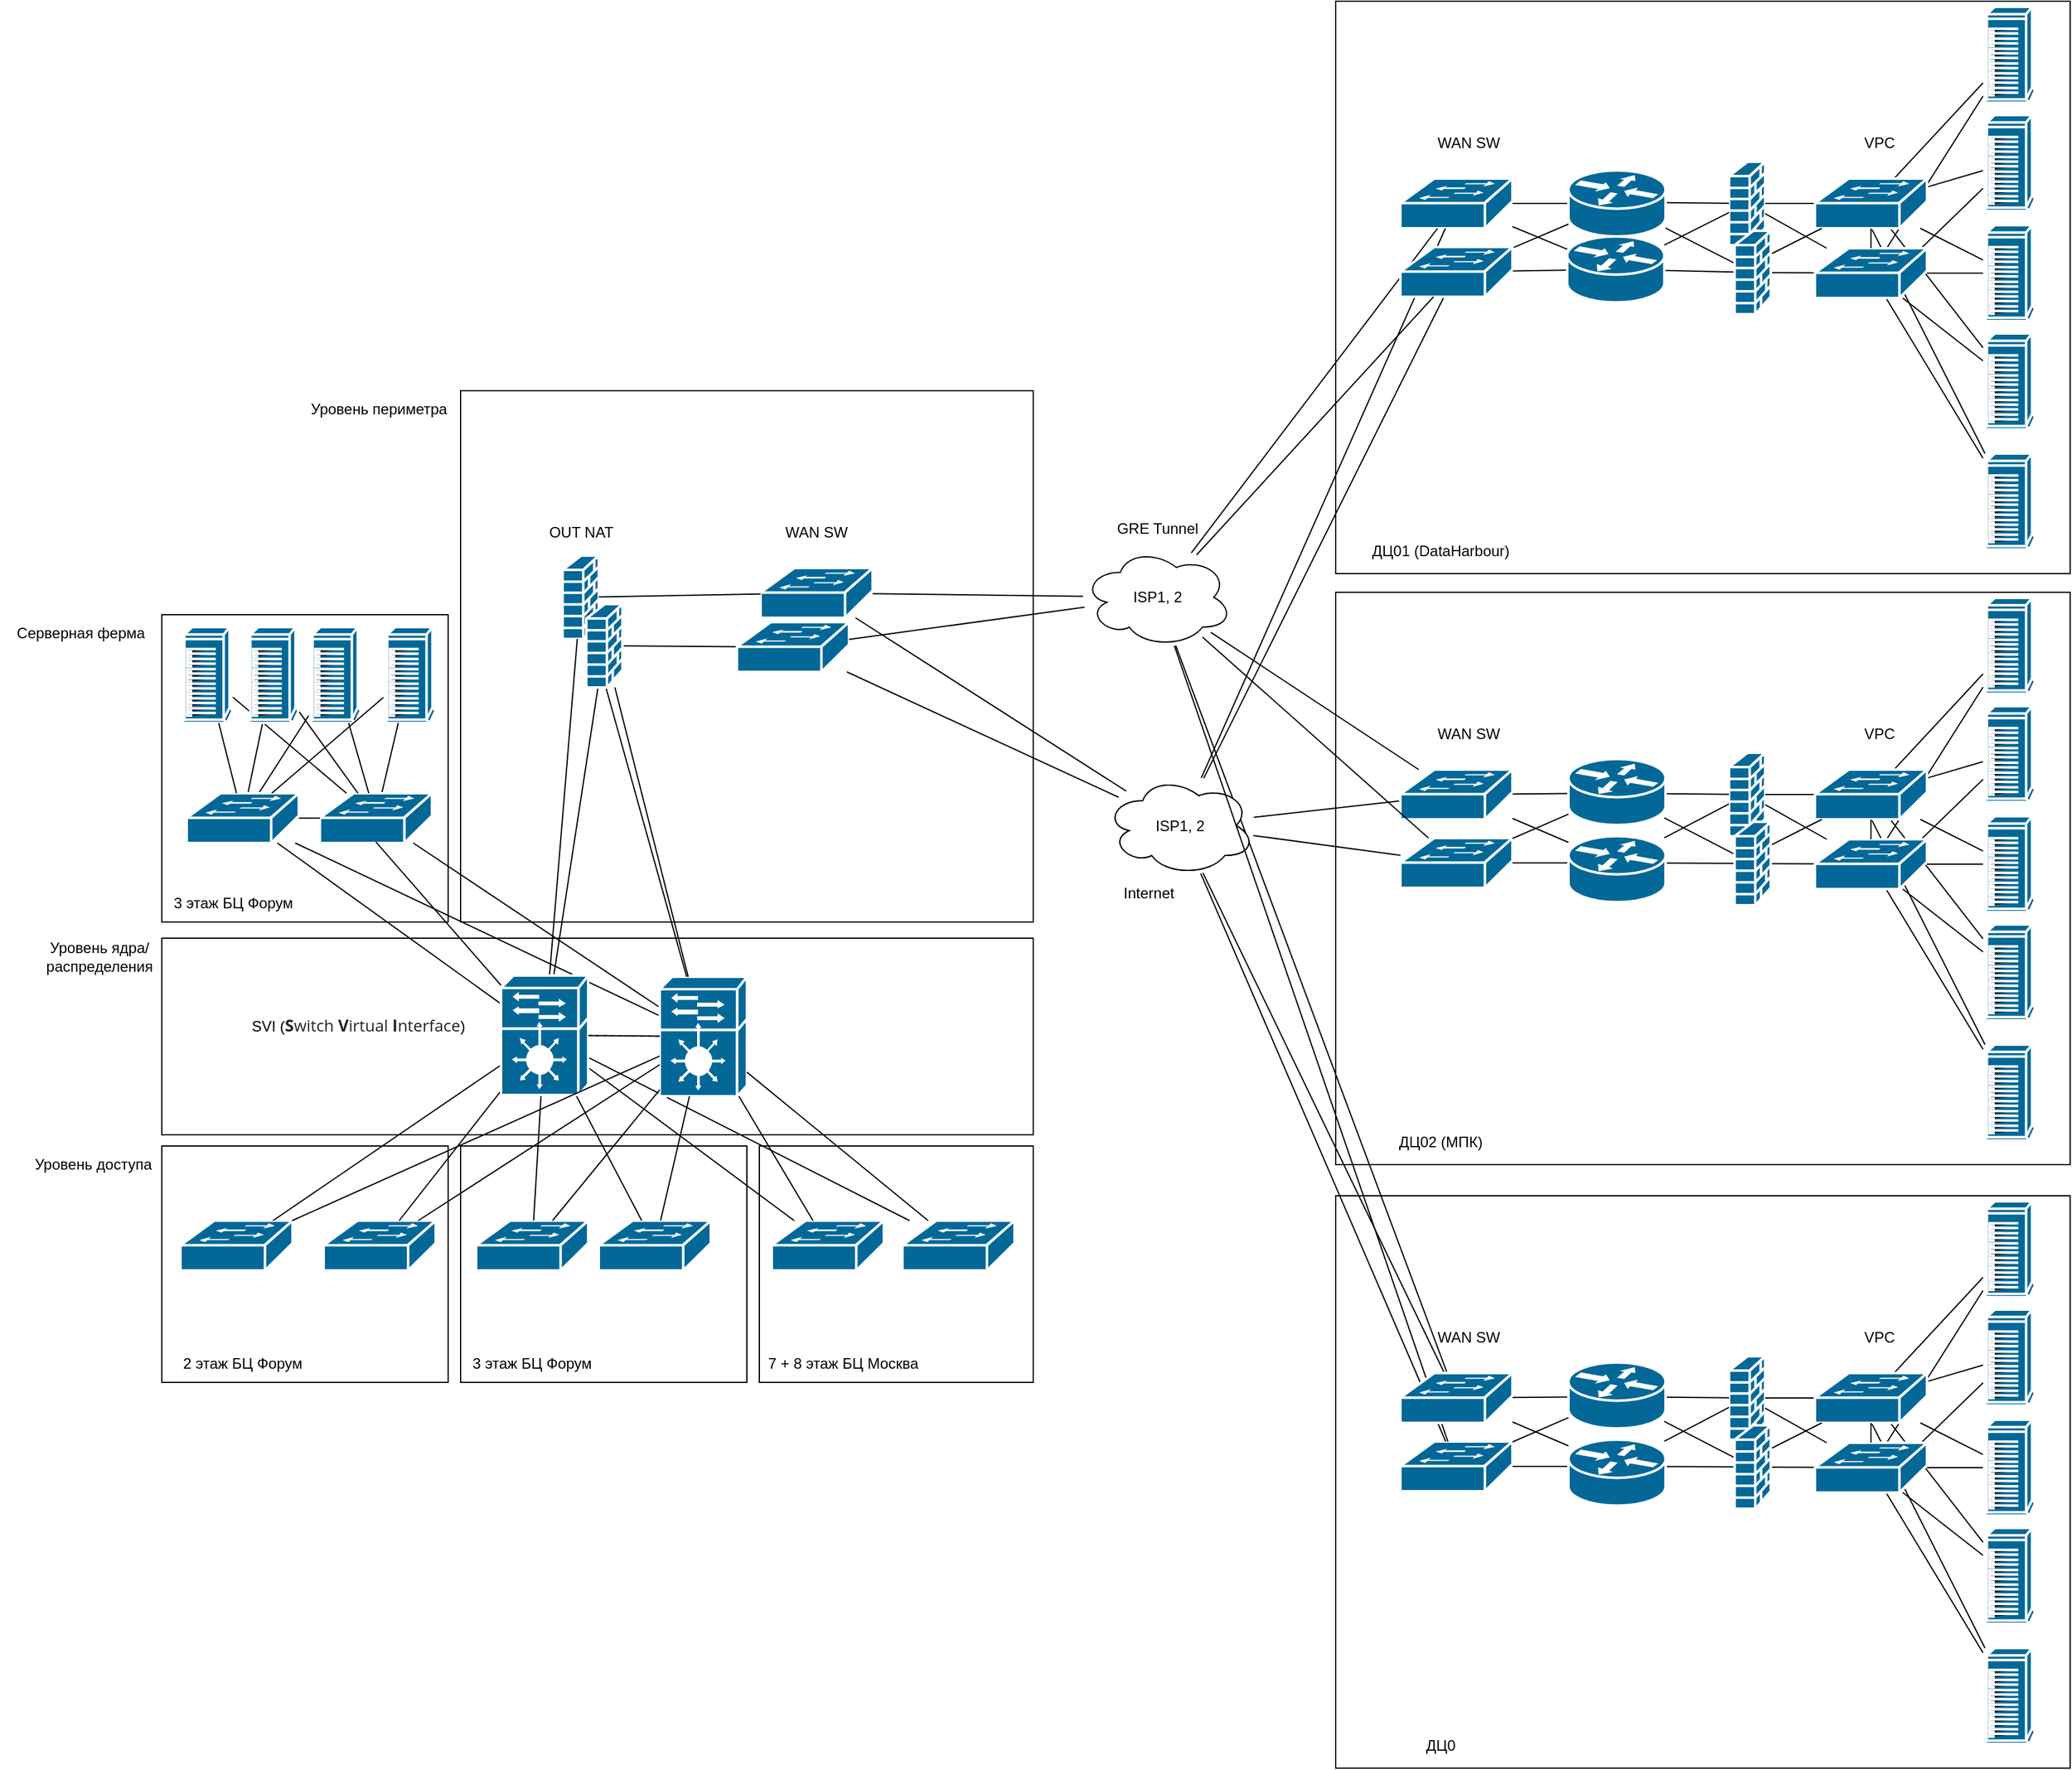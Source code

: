 <mxfile version="16.2.4" type="github">
  <diagram name="Page-1" id="c37626ed-c26b-45fb-9056-f9ebc6bb27b6">
    <mxGraphModel dx="2878" dy="993" grid="1" gridSize="10" guides="1" tooltips="1" connect="1" arrows="1" fold="1" page="1" pageScale="1" pageWidth="1100" pageHeight="850" background="none" math="0" shadow="0">
      <root>
        <mxCell id="0" />
        <mxCell id="1" parent="0" />
        <mxCell id="PxXhfYdOt0HMLkNPLdq_-38" value="" style="rounded=0;whiteSpace=wrap;html=1;" parent="1" vertex="1">
          <mxGeometry x="-730" y="323" width="460" height="427" as="geometry" />
        </mxCell>
        <mxCell id="PxXhfYdOt0HMLkNPLdq_-30" value="" style="rounded=0;whiteSpace=wrap;html=1;" parent="1" vertex="1">
          <mxGeometry x="-970" y="763" width="700" height="158" as="geometry" />
        </mxCell>
        <mxCell id="PxXhfYdOt0HMLkNPLdq_-10" value="" style="shape=mxgraph.cisco.security.firewall;sketch=0;html=1;pointerEvents=1;dashed=0;fillColor=#036897;strokeColor=#ffffff;strokeWidth=2;verticalLabelPosition=bottom;verticalAlign=top;align=center;outlineConnect=0;" parent="1" vertex="1">
          <mxGeometry x="-648" y="455.5" width="29" height="67" as="geometry" />
        </mxCell>
        <mxCell id="PxXhfYdOt0HMLkNPLdq_-22" value="" style="shape=mxgraph.cisco.switches.workgroup_switch;sketch=0;html=1;pointerEvents=1;dashed=0;fillColor=#036897;strokeColor=#ffffff;strokeWidth=2;verticalLabelPosition=bottom;verticalAlign=top;align=center;outlineConnect=0;" parent="1" vertex="1">
          <mxGeometry x="-489" y="465.5" width="90" height="40" as="geometry" />
        </mxCell>
        <mxCell id="PxXhfYdOt0HMLkNPLdq_-29" value="Уровень периметра" style="text;html=1;strokeColor=none;fillColor=none;align=center;verticalAlign=middle;whiteSpace=wrap;rounded=0;" parent="1" vertex="1">
          <mxGeometry x="-863.5" y="323" width="135" height="30" as="geometry" />
        </mxCell>
        <mxCell id="PxXhfYdOt0HMLkNPLdq_-31" value="Уровень ядра/распределения" style="text;html=1;strokeColor=none;fillColor=none;align=center;verticalAlign=middle;whiteSpace=wrap;rounded=0;" parent="1" vertex="1">
          <mxGeometry x="-1070" y="763" width="100" height="30" as="geometry" />
        </mxCell>
        <mxCell id="PxXhfYdOt0HMLkNPLdq_-45" value="" style="rounded=0;whiteSpace=wrap;html=1;" parent="1" vertex="1">
          <mxGeometry x="-970" y="930" width="230" height="190" as="geometry" />
        </mxCell>
        <mxCell id="PxXhfYdOt0HMLkNPLdq_-64" value="Уровень доступа" style="text;html=1;strokeColor=none;fillColor=none;align=center;verticalAlign=middle;whiteSpace=wrap;rounded=0;" parent="1" vertex="1">
          <mxGeometry x="-1080" y="930" width="110" height="30" as="geometry" />
        </mxCell>
        <mxCell id="PxXhfYdOt0HMLkNPLdq_-65" value="2 этаж БЦ Форум" style="text;html=1;strokeColor=none;fillColor=none;align=center;verticalAlign=middle;whiteSpace=wrap;rounded=0;" parent="1" vertex="1">
          <mxGeometry x="-970" y="1090" width="130" height="30" as="geometry" />
        </mxCell>
        <mxCell id="PxXhfYdOt0HMLkNPLdq_-17" value="" style="shape=mxgraph.cisco.switches.workgroup_switch;sketch=0;html=1;pointerEvents=1;dashed=0;fillColor=#036897;strokeColor=#ffffff;strokeWidth=2;verticalLabelPosition=bottom;verticalAlign=top;align=center;outlineConnect=0;" parent="1" vertex="1">
          <mxGeometry x="-955" y="990" width="90" height="40" as="geometry" />
        </mxCell>
        <mxCell id="PxXhfYdOt0HMLkNPLdq_-16" value="" style="shape=mxgraph.cisco.switches.workgroup_switch;sketch=0;html=1;pointerEvents=1;dashed=0;fillColor=#036897;strokeColor=#ffffff;strokeWidth=2;verticalLabelPosition=bottom;verticalAlign=top;align=center;outlineConnect=0;" parent="1" vertex="1">
          <mxGeometry x="-840" y="990" width="90" height="40" as="geometry" />
        </mxCell>
        <mxCell id="PxXhfYdOt0HMLkNPLdq_-67" value="ISP1, 2" style="ellipse;shape=cloud;whiteSpace=wrap;html=1;" parent="1" vertex="1">
          <mxGeometry x="-212" y="632.5" width="120" height="80" as="geometry" />
        </mxCell>
        <mxCell id="PxXhfYdOt0HMLkNPLdq_-68" value="" style="endArrow=none;html=1;rounded=0;" parent="1" source="PxXhfYdOt0HMLkNPLdq_-17" target="PxXhfYdOt0HMLkNPLdq_-3" edge="1">
          <mxGeometry width="50" height="50" relative="1" as="geometry">
            <mxPoint x="-621" y="995" as="sourcePoint" />
            <mxPoint x="-525.0" y="883.25" as="targetPoint" />
          </mxGeometry>
        </mxCell>
        <mxCell id="PxXhfYdOt0HMLkNPLdq_-73" value="" style="rounded=0;whiteSpace=wrap;html=1;" parent="1" vertex="1">
          <mxGeometry x="-730" y="930" width="230" height="190" as="geometry" />
        </mxCell>
        <mxCell id="PxXhfYdOt0HMLkNPLdq_-74" value="" style="shape=mxgraph.cisco.switches.workgroup_switch;sketch=0;html=1;pointerEvents=1;dashed=0;fillColor=#036897;strokeColor=#ffffff;strokeWidth=2;verticalLabelPosition=bottom;verticalAlign=top;align=center;outlineConnect=0;" parent="1" vertex="1">
          <mxGeometry x="-619" y="990" width="90" height="40" as="geometry" />
        </mxCell>
        <mxCell id="PxXhfYdOt0HMLkNPLdq_-75" value="" style="shape=mxgraph.cisco.switches.workgroup_switch;sketch=0;html=1;pointerEvents=1;dashed=0;fillColor=#036897;strokeColor=#ffffff;strokeWidth=2;verticalLabelPosition=bottom;verticalAlign=top;align=center;outlineConnect=0;" parent="1" vertex="1">
          <mxGeometry x="-717.5" y="990" width="90" height="40" as="geometry" />
        </mxCell>
        <mxCell id="PxXhfYdOt0HMLkNPLdq_-76" value="" style="endArrow=none;html=1;rounded=0;" parent="1" source="PxXhfYdOt0HMLkNPLdq_-75" target="PxXhfYdOt0HMLkNPLdq_-3" edge="1">
          <mxGeometry width="50" height="50" relative="1" as="geometry">
            <mxPoint x="-300" y="1065" as="sourcePoint" />
            <mxPoint x="-730.443" y="899" as="targetPoint" />
          </mxGeometry>
        </mxCell>
        <mxCell id="PxXhfYdOt0HMLkNPLdq_-77" value="" style="endArrow=none;html=1;rounded=0;" parent="1" source="PxXhfYdOt0HMLkNPLdq_-74" target="PxXhfYdOt0HMLkNPLdq_-3" edge="1">
          <mxGeometry width="50" height="50" relative="1" as="geometry">
            <mxPoint x="40" y="1055" as="sourcePoint" />
            <mxPoint x="-328.788" y="898" as="targetPoint" />
          </mxGeometry>
        </mxCell>
        <mxCell id="PxXhfYdOt0HMLkNPLdq_-80" value="3 этаж БЦ Форум" style="text;html=1;strokeColor=none;fillColor=none;align=center;verticalAlign=middle;whiteSpace=wrap;rounded=0;" parent="1" vertex="1">
          <mxGeometry x="-730" y="1090" width="115" height="30" as="geometry" />
        </mxCell>
        <mxCell id="PxXhfYdOt0HMLkNPLdq_-81" value="" style="rounded=0;whiteSpace=wrap;html=1;" parent="1" vertex="1">
          <mxGeometry x="-490" y="930" width="220" height="190" as="geometry" />
        </mxCell>
        <mxCell id="PxXhfYdOt0HMLkNPLdq_-82" value="" style="shape=mxgraph.cisco.switches.workgroup_switch;sketch=0;html=1;pointerEvents=1;dashed=0;fillColor=#036897;strokeColor=#ffffff;strokeWidth=2;verticalLabelPosition=bottom;verticalAlign=top;align=center;outlineConnect=0;" parent="1" vertex="1">
          <mxGeometry x="-375" y="990" width="90" height="40" as="geometry" />
        </mxCell>
        <mxCell id="PxXhfYdOt0HMLkNPLdq_-83" value="" style="shape=mxgraph.cisco.switches.workgroup_switch;sketch=0;html=1;pointerEvents=1;dashed=0;fillColor=#036897;strokeColor=#ffffff;strokeWidth=2;verticalLabelPosition=bottom;verticalAlign=top;align=center;outlineConnect=0;" parent="1" vertex="1">
          <mxGeometry x="-480" y="990" width="90" height="40" as="geometry" />
        </mxCell>
        <mxCell id="PxXhfYdOt0HMLkNPLdq_-84" value="" style="endArrow=none;html=1;rounded=0;" parent="1" source="PxXhfYdOt0HMLkNPLdq_-83" target="PxXhfYdOt0HMLkNPLdq_-3" edge="1">
          <mxGeometry width="50" height="50" relative="1" as="geometry">
            <mxPoint x="-160" y="955" as="sourcePoint" />
            <mxPoint x="-124.762" y="883" as="targetPoint" />
          </mxGeometry>
        </mxCell>
        <mxCell id="PxXhfYdOt0HMLkNPLdq_-85" value="" style="endArrow=none;html=1;rounded=0;" parent="1" source="PxXhfYdOt0HMLkNPLdq_-82" target="PxXhfYdOt0HMLkNPLdq_-3" edge="1">
          <mxGeometry width="50" height="50" relative="1" as="geometry">
            <mxPoint x="190" y="1015" as="sourcePoint" />
            <mxPoint x="-96.667" y="898" as="targetPoint" />
          </mxGeometry>
        </mxCell>
        <mxCell id="PxXhfYdOt0HMLkNPLdq_-88" value="7 + 8 этаж БЦ Москва" style="text;html=1;strokeColor=none;fillColor=none;align=center;verticalAlign=middle;whiteSpace=wrap;rounded=0;" parent="1" vertex="1">
          <mxGeometry x="-490" y="1090" width="135" height="30" as="geometry" />
        </mxCell>
        <mxCell id="PxXhfYdOt0HMLkNPLdq_-89" value="Серверная ферма" style="text;html=1;strokeColor=none;fillColor=none;align=center;verticalAlign=middle;whiteSpace=wrap;rounded=0;" parent="1" vertex="1">
          <mxGeometry x="-1100" y="503" width="130" height="30" as="geometry" />
        </mxCell>
        <mxCell id="PxXhfYdOt0HMLkNPLdq_-99" value="" style="endArrow=none;html=1;rounded=0;" parent="1" source="PxXhfYdOt0HMLkNPLdq_-3" target="PxXhfYdOt0HMLkNPLdq_-10" edge="1">
          <mxGeometry width="50" height="50" relative="1" as="geometry">
            <mxPoint x="-490.483" y="793" as="sourcePoint" />
            <mxPoint x="-610" y="563" as="targetPoint" />
          </mxGeometry>
        </mxCell>
        <mxCell id="PxXhfYdOt0HMLkNPLdq_-100" value="" style="endArrow=none;html=1;rounded=0;" parent="1" source="PxXhfYdOt0HMLkNPLdq_-3" target="PxXhfYdOt0HMLkNPLdq_-9" edge="1">
          <mxGeometry width="50" height="50" relative="1" as="geometry">
            <mxPoint x="-525" y="676.5" as="sourcePoint" />
            <mxPoint x="-500" y="563" as="targetPoint" />
          </mxGeometry>
        </mxCell>
        <mxCell id="PxXhfYdOt0HMLkNPLdq_-101" value="" style="endArrow=none;dashed=1;html=1;dashPattern=1 3;strokeWidth=2;rounded=0;" parent="1" source="PxXhfYdOt0HMLkNPLdq_-10" target="PxXhfYdOt0HMLkNPLdq_-9" edge="1">
          <mxGeometry width="50" height="50" relative="1" as="geometry">
            <mxPoint x="-590" y="423" as="sourcePoint" />
            <mxPoint x="-540" y="373" as="targetPoint" />
          </mxGeometry>
        </mxCell>
        <mxCell id="PxXhfYdOt0HMLkNPLdq_-106" value="" style="endArrow=none;html=1;rounded=0;" parent="1" source="PxXhfYdOt0HMLkNPLdq_-10" target="PxXhfYdOt0HMLkNPLdq_-22" edge="1">
          <mxGeometry width="50" height="50" relative="1" as="geometry">
            <mxPoint x="-530" y="403" as="sourcePoint" />
            <mxPoint x="-480" y="353" as="targetPoint" />
          </mxGeometry>
        </mxCell>
        <mxCell id="PxXhfYdOt0HMLkNPLdq_-107" value="" style="endArrow=none;html=1;rounded=0;" parent="1" source="PxXhfYdOt0HMLkNPLdq_-9" target="PxXhfYdOt0HMLkNPLdq_-21" edge="1">
          <mxGeometry width="50" height="50" relative="1" as="geometry">
            <mxPoint x="-480" y="583" as="sourcePoint" />
            <mxPoint x="-430" y="533" as="targetPoint" />
          </mxGeometry>
        </mxCell>
        <mxCell id="PxXhfYdOt0HMLkNPLdq_-112" value="" style="endArrow=none;html=1;rounded=0;" parent="1" source="PxXhfYdOt0HMLkNPLdq_-22" target="PxXhfYdOt0HMLkNPLdq_-67" edge="1">
          <mxGeometry width="50" height="50" relative="1" as="geometry">
            <mxPoint x="-25.0" y="349.228" as="sourcePoint" />
            <mxPoint x="72.074" y="318.427" as="targetPoint" />
          </mxGeometry>
        </mxCell>
        <mxCell id="PxXhfYdOt0HMLkNPLdq_-113" value="" style="endArrow=none;html=1;rounded=0;" parent="1" source="PxXhfYdOt0HMLkNPLdq_-21" target="PxXhfYdOt0HMLkNPLdq_-67" edge="1">
          <mxGeometry width="50" height="50" relative="1" as="geometry">
            <mxPoint x="-25.0" y="405.717" as="sourcePoint" />
            <mxPoint x="110" y="548" as="targetPoint" />
          </mxGeometry>
        </mxCell>
        <mxCell id="bwzNWk_gbyNqQ0NpO8AQ-2" value="3 этаж БЦ Форум" style="text;html=1;strokeColor=none;fillColor=none;align=center;verticalAlign=middle;whiteSpace=wrap;rounded=0;" parent="1" vertex="1">
          <mxGeometry x="-970" y="720" width="115" height="30" as="geometry" />
        </mxCell>
        <mxCell id="bwzNWk_gbyNqQ0NpO8AQ-11" value="SVI (&lt;b style=&quot;color: rgb(37 , 37 , 37) ; font-family: &amp;#34;open sans&amp;#34; , &amp;#34;arial&amp;#34; , sans-serif ; font-size: 13px ; background-color: rgb(255 , 255 , 255)&quot;&gt;S&lt;/b&gt;&lt;span style=&quot;color: rgb(37 , 37 , 37) ; font-family: &amp;#34;open sans&amp;#34; , &amp;#34;arial&amp;#34; , sans-serif ; font-size: 13px ; background-color: rgb(255 , 255 , 255)&quot;&gt;witch&amp;nbsp;&lt;/span&gt;&lt;b style=&quot;color: rgb(37 , 37 , 37) ; font-family: &amp;#34;open sans&amp;#34; , &amp;#34;arial&amp;#34; , sans-serif ; font-size: 13px ; background-color: rgb(255 , 255 , 255)&quot;&gt;V&lt;/b&gt;&lt;span style=&quot;color: rgb(37 , 37 , 37) ; font-family: &amp;#34;open sans&amp;#34; , &amp;#34;arial&amp;#34; , sans-serif ; font-size: 13px ; background-color: rgb(255 , 255 , 255)&quot;&gt;irtual&amp;nbsp;&lt;/span&gt;&lt;b style=&quot;color: rgb(37 , 37 , 37) ; font-family: &amp;#34;open sans&amp;#34; , &amp;#34;arial&amp;#34; , sans-serif ; font-size: 13px ; background-color: rgb(255 , 255 , 255)&quot;&gt;I&lt;/b&gt;&lt;span style=&quot;color: rgb(37 , 37 , 37) ; font-family: &amp;#34;open sans&amp;#34; , &amp;#34;arial&amp;#34; , sans-serif ; font-size: 13px ; background-color: rgb(255 , 255 , 255)&quot;&gt;nterface&lt;/span&gt;)" style="text;html=1;strokeColor=none;fillColor=none;align=center;verticalAlign=middle;whiteSpace=wrap;rounded=0;" parent="1" vertex="1">
          <mxGeometry x="-902" y="823" width="180" height="20" as="geometry" />
        </mxCell>
        <mxCell id="bwzNWk_gbyNqQ0NpO8AQ-14" value="OUT NAT" style="text;html=1;strokeColor=none;fillColor=none;align=center;verticalAlign=middle;whiteSpace=wrap;rounded=0;" parent="1" vertex="1">
          <mxGeometry x="-668.5" y="422" width="70" height="30" as="geometry" />
        </mxCell>
        <mxCell id="PxXhfYdOt0HMLkNPLdq_-43" value="" style="rounded=0;whiteSpace=wrap;html=1;" parent="1" vertex="1">
          <mxGeometry x="-970" y="503" width="230" height="247" as="geometry" />
        </mxCell>
        <mxCell id="PxXhfYdOt0HMLkNPLdq_-119" value="" style="shape=mxgraph.cisco.computers_and_peripherals.ibm_tower;sketch=0;html=1;pointerEvents=1;dashed=0;fillColor=#036897;strokeColor=#ffffff;strokeWidth=2;verticalLabelPosition=bottom;verticalAlign=top;align=center;outlineConnect=0;" parent="1" vertex="1">
          <mxGeometry x="-955" y="513" width="42" height="77" as="geometry" />
        </mxCell>
        <mxCell id="PxXhfYdOt0HMLkNPLdq_-121" value="" style="shape=mxgraph.cisco.computers_and_peripherals.ibm_tower;sketch=0;html=1;pointerEvents=1;dashed=0;fillColor=#036897;strokeColor=#ffffff;strokeWidth=2;verticalLabelPosition=bottom;verticalAlign=top;align=center;outlineConnect=0;" parent="1" vertex="1">
          <mxGeometry x="-852" y="513" width="42" height="77" as="geometry" />
        </mxCell>
        <mxCell id="PxXhfYdOt0HMLkNPLdq_-122" value="" style="shape=mxgraph.cisco.computers_and_peripherals.ibm_tower;sketch=0;html=1;pointerEvents=1;dashed=0;fillColor=#036897;strokeColor=#ffffff;strokeWidth=2;verticalLabelPosition=bottom;verticalAlign=top;align=center;outlineConnect=0;" parent="1" vertex="1">
          <mxGeometry x="-792" y="513" width="42" height="77" as="geometry" />
        </mxCell>
        <mxCell id="PxXhfYdOt0HMLkNPLdq_-126" value="" style="endArrow=none;html=1;rounded=0;" parent="1" source="4veBIrXeDfPBoVTcfMMj-2" target="PxXhfYdOt0HMLkNPLdq_-122" edge="1">
          <mxGeometry width="50" height="50" relative="1" as="geometry">
            <mxPoint x="-833.3" y="658" as="sourcePoint" />
            <mxPoint x="-770" y="593" as="targetPoint" />
          </mxGeometry>
        </mxCell>
        <mxCell id="PxXhfYdOt0HMLkNPLdq_-125" value="" style="endArrow=none;html=1;rounded=0;" parent="1" source="s12xwI9T4ueXgwE4ha7B-1" target="PxXhfYdOt0HMLkNPLdq_-121" edge="1">
          <mxGeometry width="50" height="50" relative="1" as="geometry">
            <mxPoint x="-842.787" y="658" as="sourcePoint" />
            <mxPoint x="-790" y="583" as="targetPoint" />
          </mxGeometry>
        </mxCell>
        <mxCell id="PxXhfYdOt0HMLkNPLdq_-124" value="" style="endArrow=none;html=1;rounded=0;" parent="1" source="s12xwI9T4ueXgwE4ha7B-1" target="PxXhfYdOt0HMLkNPLdq_-120" edge="1">
          <mxGeometry width="50" height="50" relative="1" as="geometry">
            <mxPoint x="-850.692" y="658" as="sourcePoint" />
            <mxPoint x="-810" y="573" as="targetPoint" />
          </mxGeometry>
        </mxCell>
        <mxCell id="PxXhfYdOt0HMLkNPLdq_-123" value="" style="endArrow=none;html=1;rounded=0;" parent="1" source="4veBIrXeDfPBoVTcfMMj-2" target="PxXhfYdOt0HMLkNPLdq_-119" edge="1">
          <mxGeometry width="50" height="50" relative="1" as="geometry">
            <mxPoint x="-859.071" y="658" as="sourcePoint" />
            <mxPoint x="-870" y="583" as="targetPoint" />
          </mxGeometry>
        </mxCell>
        <mxCell id="PxXhfYdOt0HMLkNPLdq_-90" value="" style="endArrow=none;html=1;rounded=0;" parent="1" source="PxXhfYdOt0HMLkNPLdq_-3" target="s12xwI9T4ueXgwE4ha7B-1" edge="1">
          <mxGeometry width="50" height="50" relative="1" as="geometry">
            <mxPoint x="-900" y="723" as="sourcePoint" />
            <mxPoint x="-802.283" y="698" as="targetPoint" />
          </mxGeometry>
        </mxCell>
        <mxCell id="s12xwI9T4ueXgwE4ha7B-1" value="" style="shape=mxgraph.cisco.switches.workgroup_switch;sketch=0;html=1;pointerEvents=1;dashed=0;fillColor=#036897;strokeColor=#ffffff;strokeWidth=2;verticalLabelPosition=bottom;verticalAlign=top;align=center;outlineConnect=0;" parent="1" vertex="1">
          <mxGeometry x="-950" y="646.5" width="90" height="40" as="geometry" />
        </mxCell>
        <mxCell id="bwzNWk_gbyNqQ0NpO8AQ-18" value="3 этаж БЦ Форум" style="text;html=1;strokeColor=none;fillColor=none;align=center;verticalAlign=middle;whiteSpace=wrap;rounded=0;" parent="1" vertex="1">
          <mxGeometry x="-970" y="720" width="115" height="30" as="geometry" />
        </mxCell>
        <mxCell id="bwzNWk_gbyNqQ0NpO8AQ-22" value="GRE Tunnel" style="text;html=1;strokeColor=none;fillColor=none;align=center;verticalAlign=middle;whiteSpace=wrap;rounded=0;" parent="1" vertex="1">
          <mxGeometry x="-205" y="419" width="70" height="30" as="geometry" />
        </mxCell>
        <mxCell id="8c90Ithy7EAcmlKgMASi-1" value="" style="rounded=0;whiteSpace=wrap;html=1;" parent="1" vertex="1">
          <mxGeometry x="-27" y="10" width="590" height="460" as="geometry" />
        </mxCell>
        <mxCell id="8c90Ithy7EAcmlKgMASi-3" value="" style="shape=mxgraph.cisco.security.firewall;sketch=0;html=1;pointerEvents=1;dashed=0;fillColor=#036897;strokeColor=#ffffff;strokeWidth=2;verticalLabelPosition=bottom;verticalAlign=top;align=center;outlineConnect=0;" parent="1" vertex="1">
          <mxGeometry x="289" y="139" width="29" height="67" as="geometry" />
        </mxCell>
        <mxCell id="8c90Ithy7EAcmlKgMASi-5" value="" style="shape=mxgraph.cisco.switches.workgroup_switch;sketch=0;html=1;pointerEvents=1;dashed=0;fillColor=#036897;strokeColor=#ffffff;strokeWidth=2;verticalLabelPosition=bottom;verticalAlign=top;align=center;outlineConnect=0;" parent="1" vertex="1">
          <mxGeometry x="25" y="152.5" width="90" height="40" as="geometry" />
        </mxCell>
        <mxCell id="8c90Ithy7EAcmlKgMASi-31" value="" style="endArrow=none;dashed=1;html=1;dashPattern=1 3;strokeWidth=2;rounded=0;" parent="1" source="8c90Ithy7EAcmlKgMASi-3" target="8c90Ithy7EAcmlKgMASi-36" edge="1">
          <mxGeometry width="50" height="50" relative="1" as="geometry">
            <mxPoint x="-37" y="100" as="sourcePoint" />
            <mxPoint x="13" y="50" as="targetPoint" />
          </mxGeometry>
        </mxCell>
        <mxCell id="8c90Ithy7EAcmlKgMASi-32" value="" style="endArrow=none;html=1;rounded=0;startArrow=none;" parent="1" source="4veBIrXeDfPBoVTcfMMj-84" target="8c90Ithy7EAcmlKgMASi-5" edge="1">
          <mxGeometry width="50" height="50" relative="1" as="geometry">
            <mxPoint x="160.0" y="171.8" as="sourcePoint" />
            <mxPoint x="73" y="30" as="targetPoint" />
          </mxGeometry>
        </mxCell>
        <mxCell id="8c90Ithy7EAcmlKgMASi-33" value="" style="endArrow=none;html=1;rounded=0;startArrow=none;" parent="1" source="4veBIrXeDfPBoVTcfMMj-85" target="8c90Ithy7EAcmlKgMASi-4" edge="1">
          <mxGeometry width="50" height="50" relative="1" as="geometry">
            <mxPoint x="160.0" y="227.5" as="sourcePoint" />
            <mxPoint x="123" y="210" as="targetPoint" />
          </mxGeometry>
        </mxCell>
        <mxCell id="8c90Ithy7EAcmlKgMASi-34" value="" style="endArrow=none;html=1;rounded=0;" parent="1" source="8c90Ithy7EAcmlKgMASi-5" target="8c90Ithy7EAcmlKgMASi-13" edge="1">
          <mxGeometry width="50" height="50" relative="1" as="geometry">
            <mxPoint x="1018.0" y="71.228" as="sourcePoint" />
            <mxPoint x="1115.074" y="40.427" as="targetPoint" />
          </mxGeometry>
        </mxCell>
        <mxCell id="8c90Ithy7EAcmlKgMASi-35" value="" style="endArrow=none;html=1;rounded=0;" parent="1" source="8c90Ithy7EAcmlKgMASi-4" target="8c90Ithy7EAcmlKgMASi-13" edge="1">
          <mxGeometry width="50" height="50" relative="1" as="geometry">
            <mxPoint x="1018.0" y="127.717" as="sourcePoint" />
            <mxPoint x="1153" y="270" as="targetPoint" />
          </mxGeometry>
        </mxCell>
        <mxCell id="8c90Ithy7EAcmlKgMASi-45" value="" style="shape=mxgraph.cisco.computers_and_peripherals.ibm_tower;sketch=0;html=1;pointerEvents=1;dashed=0;fillColor=#036897;strokeColor=#ffffff;strokeWidth=2;verticalLabelPosition=bottom;verticalAlign=top;align=center;outlineConnect=0;" parent="1" vertex="1">
          <mxGeometry x="493" y="190" width="42" height="77" as="geometry" />
        </mxCell>
        <mxCell id="8c90Ithy7EAcmlKgMASi-46" value="" style="shape=mxgraph.cisco.computers_and_peripherals.ibm_tower;sketch=0;html=1;pointerEvents=1;dashed=0;fillColor=#036897;strokeColor=#ffffff;strokeWidth=2;verticalLabelPosition=bottom;verticalAlign=top;align=center;outlineConnect=0;" parent="1" vertex="1">
          <mxGeometry x="493" y="277" width="42" height="77" as="geometry" />
        </mxCell>
        <mxCell id="8c90Ithy7EAcmlKgMASi-47" value="" style="shape=mxgraph.cisco.computers_and_peripherals.ibm_tower;sketch=0;html=1;pointerEvents=1;dashed=0;fillColor=#036897;strokeColor=#ffffff;strokeWidth=2;verticalLabelPosition=bottom;verticalAlign=top;align=center;outlineConnect=0;" parent="1" vertex="1">
          <mxGeometry x="493" y="14.5" width="42" height="77" as="geometry" />
        </mxCell>
        <mxCell id="8c90Ithy7EAcmlKgMASi-48" value="" style="shape=mxgraph.cisco.computers_and_peripherals.ibm_tower;sketch=0;html=1;pointerEvents=1;dashed=0;fillColor=#036897;strokeColor=#ffffff;strokeWidth=2;verticalLabelPosition=bottom;verticalAlign=top;align=center;outlineConnect=0;" parent="1" vertex="1">
          <mxGeometry x="493" y="101.5" width="42" height="77" as="geometry" />
        </mxCell>
        <mxCell id="8c90Ithy7EAcmlKgMASi-49" value="" style="endArrow=none;html=1;rounded=0;" parent="1" source="8c90Ithy7EAcmlKgMASi-55" target="8c90Ithy7EAcmlKgMASi-48" edge="1">
          <mxGeometry width="50" height="50" relative="1" as="geometry">
            <mxPoint x="454.7" y="323" as="sourcePoint" />
            <mxPoint x="518" y="258" as="targetPoint" />
          </mxGeometry>
        </mxCell>
        <mxCell id="8c90Ithy7EAcmlKgMASi-50" value="" style="endArrow=none;html=1;rounded=0;" parent="1" source="8c90Ithy7EAcmlKgMASi-55" target="8c90Ithy7EAcmlKgMASi-47" edge="1">
          <mxGeometry width="50" height="50" relative="1" as="geometry">
            <mxPoint x="445.213" y="323" as="sourcePoint" />
            <mxPoint x="498" y="248" as="targetPoint" />
          </mxGeometry>
        </mxCell>
        <mxCell id="8c90Ithy7EAcmlKgMASi-51" value="" style="endArrow=none;html=1;rounded=0;" parent="1" source="8c90Ithy7EAcmlKgMASi-62" target="8c90Ithy7EAcmlKgMASi-46" edge="1">
          <mxGeometry width="50" height="50" relative="1" as="geometry">
            <mxPoint x="437.308" y="323" as="sourcePoint" />
            <mxPoint x="478" y="238" as="targetPoint" />
          </mxGeometry>
        </mxCell>
        <mxCell id="8c90Ithy7EAcmlKgMASi-52" value="" style="endArrow=none;html=1;rounded=0;" parent="1" source="8c90Ithy7EAcmlKgMASi-62" target="8c90Ithy7EAcmlKgMASi-45" edge="1">
          <mxGeometry width="50" height="50" relative="1" as="geometry">
            <mxPoint x="428.929" y="323" as="sourcePoint" />
            <mxPoint x="418" y="248" as="targetPoint" />
          </mxGeometry>
        </mxCell>
        <mxCell id="8c90Ithy7EAcmlKgMASi-56" value="ДЦ01 (DataHarbour)" style="text;html=1;strokeColor=none;fillColor=none;align=center;verticalAlign=middle;whiteSpace=wrap;rounded=0;" parent="1" vertex="1">
          <mxGeometry y="437" width="115" height="30" as="geometry" />
        </mxCell>
        <mxCell id="8c90Ithy7EAcmlKgMASi-63" value="" style="endArrow=none;html=1;rounded=0;" parent="1" source="8c90Ithy7EAcmlKgMASi-3" target="8c90Ithy7EAcmlKgMASi-55" edge="1">
          <mxGeometry width="50" height="50" relative="1" as="geometry">
            <mxPoint x="294.443" y="151.5" as="sourcePoint" />
            <mxPoint x="373" y="288.797" as="targetPoint" />
          </mxGeometry>
        </mxCell>
        <mxCell id="8c90Ithy7EAcmlKgMASi-64" value="" style="endArrow=none;html=1;rounded=0;" parent="1" source="8c90Ithy7EAcmlKgMASi-36" target="8c90Ithy7EAcmlKgMASi-62" edge="1">
          <mxGeometry width="50" height="50" relative="1" as="geometry">
            <mxPoint x="202.0" y="87.5" as="sourcePoint" />
            <mxPoint x="238" y="87.5" as="targetPoint" />
          </mxGeometry>
        </mxCell>
        <mxCell id="8c90Ithy7EAcmlKgMASi-66" value="" style="shape=mxgraph.cisco.computers_and_peripherals.ibm_tower;sketch=0;html=1;pointerEvents=1;dashed=0;fillColor=#036897;strokeColor=#ffffff;strokeWidth=2;verticalLabelPosition=bottom;verticalAlign=top;align=center;outlineConnect=0;" parent="1" vertex="1">
          <mxGeometry x="493" y="373.5" width="42" height="77" as="geometry" />
        </mxCell>
        <mxCell id="8c90Ithy7EAcmlKgMASi-67" value="" style="endArrow=none;html=1;rounded=0;" parent="1" source="8c90Ithy7EAcmlKgMASi-62" target="8c90Ithy7EAcmlKgMASi-66" edge="1">
          <mxGeometry width="50" height="50" relative="1" as="geometry">
            <mxPoint x="305.424" y="246.5" as="sourcePoint" />
            <mxPoint x="373" y="306.77" as="targetPoint" />
          </mxGeometry>
        </mxCell>
        <mxCell id="8c90Ithy7EAcmlKgMASi-68" value="" style="endArrow=none;html=1;rounded=0;exitX=0.5;exitY=0.98;exitDx=0;exitDy=0;exitPerimeter=0;" parent="1" source="8c90Ithy7EAcmlKgMASi-55" target="8c90Ithy7EAcmlKgMASi-66" edge="1">
          <mxGeometry width="50" height="50" relative="1" as="geometry">
            <mxPoint x="315.424" y="256.5" as="sourcePoint" />
            <mxPoint x="383" y="316.77" as="targetPoint" />
          </mxGeometry>
        </mxCell>
        <mxCell id="8c90Ithy7EAcmlKgMASi-69" value="" style="endArrow=none;html=1;rounded=0;" parent="1" source="8c90Ithy7EAcmlKgMASi-55" target="8c90Ithy7EAcmlKgMASi-46" edge="1">
          <mxGeometry width="50" height="50" relative="1" as="geometry">
            <mxPoint x="283" y="201.7" as="sourcePoint" />
            <mxPoint x="374.601" y="383.5" as="targetPoint" />
          </mxGeometry>
        </mxCell>
        <mxCell id="8c90Ithy7EAcmlKgMASi-70" value="" style="endArrow=none;html=1;rounded=0;" parent="1" source="8c90Ithy7EAcmlKgMASi-55" target="8c90Ithy7EAcmlKgMASi-45" edge="1">
          <mxGeometry width="50" height="50" relative="1" as="geometry">
            <mxPoint x="298.524" y="202.5" as="sourcePoint" />
            <mxPoint x="373" y="298.446" as="targetPoint" />
          </mxGeometry>
        </mxCell>
        <mxCell id="8c90Ithy7EAcmlKgMASi-71" value="" style="endArrow=none;html=1;rounded=0;exitX=0.5;exitY=0.98;exitDx=0;exitDy=0;exitPerimeter=0;" parent="1" source="8c90Ithy7EAcmlKgMASi-62" target="8c90Ithy7EAcmlKgMASi-48" edge="1">
          <mxGeometry width="50" height="50" relative="1" as="geometry">
            <mxPoint x="322.643" y="202.5" as="sourcePoint" />
            <mxPoint x="373" y="227.905" as="targetPoint" />
          </mxGeometry>
        </mxCell>
        <mxCell id="8c90Ithy7EAcmlKgMASi-72" value="" style="endArrow=none;html=1;rounded=0;" parent="1" source="8c90Ithy7EAcmlKgMASi-62" target="8c90Ithy7EAcmlKgMASi-47" edge="1">
          <mxGeometry width="50" height="50" relative="1" as="geometry">
            <mxPoint x="283" y="245.7" as="sourcePoint" />
            <mxPoint x="373" y="168.105" as="targetPoint" />
          </mxGeometry>
        </mxCell>
        <mxCell id="8c90Ithy7EAcmlKgMASi-62" value="" style="shape=mxgraph.cisco.switches.workgroup_switch;sketch=0;html=1;pointerEvents=1;dashed=0;fillColor=#036897;strokeColor=#ffffff;strokeWidth=2;verticalLabelPosition=bottom;verticalAlign=top;align=center;outlineConnect=0;" parent="1" vertex="1">
          <mxGeometry x="358" y="208.5" width="90" height="40" as="geometry" />
        </mxCell>
        <mxCell id="8c90Ithy7EAcmlKgMASi-55" value="" style="shape=mxgraph.cisco.switches.workgroup_switch;sketch=0;html=1;pointerEvents=1;dashed=0;fillColor=#036897;strokeColor=#ffffff;strokeWidth=2;verticalLabelPosition=bottom;verticalAlign=top;align=center;outlineConnect=0;" parent="1" vertex="1">
          <mxGeometry x="358" y="152.5" width="90" height="40" as="geometry" />
        </mxCell>
        <mxCell id="PxXhfYdOt0HMLkNPLdq_-72" value="" style="endArrow=none;html=1;rounded=0;" parent="1" source="PxXhfYdOt0HMLkNPLdq_-16" target="PxXhfYdOt0HMLkNPLdq_-3" edge="1">
          <mxGeometry width="50" height="50" relative="1" as="geometry">
            <mxPoint x="-1230" y="1015" as="sourcePoint" />
            <mxPoint x="-767.425" y="899" as="targetPoint" />
          </mxGeometry>
        </mxCell>
        <mxCell id="4veBIrXeDfPBoVTcfMMj-2" value="" style="shape=mxgraph.cisco.switches.workgroup_switch;sketch=0;html=1;pointerEvents=1;dashed=0;fillColor=#036897;strokeColor=#ffffff;strokeWidth=2;verticalLabelPosition=bottom;verticalAlign=top;align=center;outlineConnect=0;" parent="1" vertex="1">
          <mxGeometry x="-843" y="646.5" width="90" height="40" as="geometry" />
        </mxCell>
        <mxCell id="4veBIrXeDfPBoVTcfMMj-3" value="" style="endArrow=none;html=1;rounded=0;" parent="1" source="4veBIrXeDfPBoVTcfMMj-1" target="s12xwI9T4ueXgwE4ha7B-1" edge="1">
          <mxGeometry width="50" height="50" relative="1" as="geometry">
            <mxPoint x="-643.5" y="838.461" as="sourcePoint" />
            <mxPoint x="-863.943" y="696.5" as="targetPoint" />
          </mxGeometry>
        </mxCell>
        <mxCell id="4veBIrXeDfPBoVTcfMMj-4" value="" style="endArrow=none;html=1;rounded=0;" parent="1" source="4veBIrXeDfPBoVTcfMMj-1" target="4veBIrXeDfPBoVTcfMMj-2" edge="1">
          <mxGeometry width="50" height="50" relative="1" as="geometry">
            <mxPoint x="-630" y="830.642" as="sourcePoint" />
            <mxPoint x="-860.616" y="696.5" as="targetPoint" />
          </mxGeometry>
        </mxCell>
        <mxCell id="4veBIrXeDfPBoVTcfMMj-5" value="" style="endArrow=none;html=1;rounded=0;entryX=0.5;entryY=0.98;entryDx=0;entryDy=0;entryPerimeter=0;" parent="1" source="PxXhfYdOt0HMLkNPLdq_-3" target="4veBIrXeDfPBoVTcfMMj-2" edge="1">
          <mxGeometry width="50" height="50" relative="1" as="geometry">
            <mxPoint x="-630" y="819.355" as="sourcePoint" />
            <mxPoint x="-765.88" y="696.5" as="targetPoint" />
          </mxGeometry>
        </mxCell>
        <mxCell id="4veBIrXeDfPBoVTcfMMj-1" value="" style="shape=mxgraph.cisco.controllers_and_modules.service_module;sketch=0;html=1;pointerEvents=1;dashed=0;fillColor=#036897;strokeColor=#ffffff;strokeWidth=2;verticalLabelPosition=bottom;verticalAlign=top;align=center;outlineConnect=0;" parent="1" vertex="1">
          <mxGeometry x="-570" y="794" width="70" height="96" as="geometry" />
        </mxCell>
        <mxCell id="4veBIrXeDfPBoVTcfMMj-6" value="" style="endArrow=none;dashed=1;html=1;rounded=0;strokeColor=#3333FF;startArrow=none;" parent="1" source="PxXhfYdOt0HMLkNPLdq_-3" target="4veBIrXeDfPBoVTcfMMj-1" edge="1">
          <mxGeometry width="50" height="50" relative="1" as="geometry">
            <mxPoint x="-1080" y="841" as="sourcePoint" />
            <mxPoint x="-240" y="841" as="targetPoint" />
          </mxGeometry>
        </mxCell>
        <mxCell id="PxXhfYdOt0HMLkNPLdq_-3" value="" style="shape=mxgraph.cisco.controllers_and_modules.service_module;sketch=0;html=1;pointerEvents=1;dashed=0;fillColor=#036897;strokeColor=#ffffff;strokeWidth=2;verticalLabelPosition=bottom;verticalAlign=top;align=center;outlineConnect=0;" parent="1" vertex="1">
          <mxGeometry x="-697.5" y="793" width="70" height="96" as="geometry" />
        </mxCell>
        <mxCell id="4veBIrXeDfPBoVTcfMMj-9" value="" style="endArrow=none;html=1;rounded=0;" parent="1" source="PxXhfYdOt0HMLkNPLdq_-3" target="4veBIrXeDfPBoVTcfMMj-1" edge="1">
          <mxGeometry width="50" height="50" relative="1" as="geometry">
            <mxPoint x="-687.5" y="810.886" as="sourcePoint" />
            <mxPoint x="-788" y="695.7" as="targetPoint" />
          </mxGeometry>
        </mxCell>
        <mxCell id="4veBIrXeDfPBoVTcfMMj-10" value="" style="endArrow=none;html=1;rounded=0;" parent="1" source="PxXhfYdOt0HMLkNPLdq_-17" target="4veBIrXeDfPBoVTcfMMj-1" edge="1">
          <mxGeometry width="50" height="50" relative="1" as="geometry">
            <mxPoint x="-870.71" y="1000.0" as="sourcePoint" />
            <mxPoint x="-687.5" y="874.899" as="targetPoint" />
          </mxGeometry>
        </mxCell>
        <mxCell id="4veBIrXeDfPBoVTcfMMj-11" value="" style="endArrow=none;html=1;rounded=0;" parent="1" source="PxXhfYdOt0HMLkNPLdq_-16" target="4veBIrXeDfPBoVTcfMMj-1" edge="1">
          <mxGeometry width="50" height="50" relative="1" as="geometry">
            <mxPoint x="-860.71" y="1010.0" as="sourcePoint" />
            <mxPoint x="-677.5" y="884.899" as="targetPoint" />
          </mxGeometry>
        </mxCell>
        <mxCell id="4veBIrXeDfPBoVTcfMMj-12" value="" style="endArrow=none;html=1;rounded=0;" parent="1" source="PxXhfYdOt0HMLkNPLdq_-75" target="4veBIrXeDfPBoVTcfMMj-1" edge="1">
          <mxGeometry width="50" height="50" relative="1" as="geometry">
            <mxPoint x="-850.71" y="1020.0" as="sourcePoint" />
            <mxPoint x="-667.5" y="894.899" as="targetPoint" />
          </mxGeometry>
        </mxCell>
        <mxCell id="4veBIrXeDfPBoVTcfMMj-13" value="" style="endArrow=none;html=1;rounded=0;" parent="1" source="PxXhfYdOt0HMLkNPLdq_-74" target="4veBIrXeDfPBoVTcfMMj-1" edge="1">
          <mxGeometry width="50" height="50" relative="1" as="geometry">
            <mxPoint x="-840.71" y="1030.0" as="sourcePoint" />
            <mxPoint x="-657.5" y="904.899" as="targetPoint" />
          </mxGeometry>
        </mxCell>
        <mxCell id="4veBIrXeDfPBoVTcfMMj-14" value="" style="endArrow=none;html=1;rounded=0;" parent="1" source="PxXhfYdOt0HMLkNPLdq_-83" target="4veBIrXeDfPBoVTcfMMj-1" edge="1">
          <mxGeometry width="50" height="50" relative="1" as="geometry">
            <mxPoint x="-830.71" y="1040.0" as="sourcePoint" />
            <mxPoint x="-647.5" y="914.899" as="targetPoint" />
          </mxGeometry>
        </mxCell>
        <mxCell id="4veBIrXeDfPBoVTcfMMj-15" value="" style="endArrow=none;html=1;rounded=0;" parent="1" source="PxXhfYdOt0HMLkNPLdq_-82" target="4veBIrXeDfPBoVTcfMMj-1" edge="1">
          <mxGeometry width="50" height="50" relative="1" as="geometry">
            <mxPoint x="-436.905" y="1000.0" as="sourcePoint" />
            <mxPoint x="-496.429" y="900.0" as="targetPoint" />
          </mxGeometry>
        </mxCell>
        <mxCell id="4veBIrXeDfPBoVTcfMMj-16" value="" style="endArrow=none;html=1;rounded=0;" parent="1" source="s12xwI9T4ueXgwE4ha7B-1" target="PxXhfYdOt0HMLkNPLdq_-119" edge="1">
          <mxGeometry width="50" height="50" relative="1" as="geometry">
            <mxPoint x="-849.071" y="668" as="sourcePoint" />
            <mxPoint x="-903" y="591.348" as="targetPoint" />
          </mxGeometry>
        </mxCell>
        <mxCell id="4veBIrXeDfPBoVTcfMMj-18" value="" style="endArrow=none;html=1;rounded=0;" parent="1" source="4veBIrXeDfPBoVTcfMMj-2" target="PxXhfYdOt0HMLkNPLdq_-120" edge="1">
          <mxGeometry width="50" height="50" relative="1" as="geometry">
            <mxPoint x="-811.652" y="656.5" as="sourcePoint" />
            <mxPoint x="-903" y="579.257" as="targetPoint" />
          </mxGeometry>
        </mxCell>
        <mxCell id="4veBIrXeDfPBoVTcfMMj-19" value="" style="endArrow=none;html=1;rounded=0;" parent="1" source="s12xwI9T4ueXgwE4ha7B-1" target="PxXhfYdOt0HMLkNPLdq_-122" edge="1">
          <mxGeometry width="50" height="50" relative="1" as="geometry">
            <mxPoint x="-783.304" y="656.5" as="sourcePoint" />
            <mxPoint x="-770.039" y="600" as="targetPoint" />
          </mxGeometry>
        </mxCell>
        <mxCell id="4veBIrXeDfPBoVTcfMMj-20" value="" style="endArrow=none;html=1;rounded=0;" parent="1" source="4veBIrXeDfPBoVTcfMMj-2" target="PxXhfYdOt0HMLkNPLdq_-121" edge="1">
          <mxGeometry width="50" height="50" relative="1" as="geometry">
            <mxPoint x="-783.304" y="656.5" as="sourcePoint" />
            <mxPoint x="-770.039" y="600" as="targetPoint" />
          </mxGeometry>
        </mxCell>
        <mxCell id="PxXhfYdOt0HMLkNPLdq_-120" value="" style="shape=mxgraph.cisco.computers_and_peripherals.ibm_tower;sketch=0;html=1;pointerEvents=1;dashed=0;fillColor=#036897;strokeColor=#ffffff;strokeWidth=2;verticalLabelPosition=bottom;verticalAlign=top;align=center;outlineConnect=0;" parent="1" vertex="1">
          <mxGeometry x="-902" y="513" width="42" height="77" as="geometry" />
        </mxCell>
        <mxCell id="4veBIrXeDfPBoVTcfMMj-21" value="" style="endArrow=none;html=1;rounded=0;" parent="1" source="s12xwI9T4ueXgwE4ha7B-1" target="4veBIrXeDfPBoVTcfMMj-2" edge="1">
          <mxGeometry width="50" height="50" relative="1" as="geometry">
            <mxPoint x="-882.13" y="656.5" as="sourcePoint" />
            <mxPoint x="-842" y="594.135" as="targetPoint" />
          </mxGeometry>
        </mxCell>
        <mxCell id="4veBIrXeDfPBoVTcfMMj-22" value="WAN SW" style="text;html=1;strokeColor=none;fillColor=none;align=center;verticalAlign=middle;whiteSpace=wrap;rounded=0;" parent="1" vertex="1">
          <mxGeometry x="-479" y="422" width="70" height="30" as="geometry" />
        </mxCell>
        <mxCell id="4veBIrXeDfPBoVTcfMMj-23" value="" style="endArrow=none;html=1;rounded=0;" parent="1" source="4veBIrXeDfPBoVTcfMMj-1" target="PxXhfYdOt0HMLkNPLdq_-9" edge="1">
          <mxGeometry width="50" height="50" relative="1" as="geometry">
            <mxPoint x="-645.139" y="803" as="sourcePoint" />
            <mxPoint x="-609.637" y="571.5" as="targetPoint" />
          </mxGeometry>
        </mxCell>
        <mxCell id="4veBIrXeDfPBoVTcfMMj-24" value="" style="endArrow=none;html=1;rounded=0;" parent="1" source="4veBIrXeDfPBoVTcfMMj-1" target="PxXhfYdOt0HMLkNPLdq_-10" edge="1">
          <mxGeometry width="50" height="50" relative="1" as="geometry">
            <mxPoint x="-537.153" y="804" as="sourcePoint" />
            <mxPoint x="-596.018" y="571.5" as="targetPoint" />
          </mxGeometry>
        </mxCell>
        <mxCell id="PxXhfYdOt0HMLkNPLdq_-9" value="" style="shape=mxgraph.cisco.security.firewall;sketch=0;html=1;pointerEvents=1;dashed=0;fillColor=#036897;strokeColor=#ffffff;strokeWidth=2;verticalLabelPosition=bottom;verticalAlign=top;align=center;outlineConnect=0;" parent="1" vertex="1">
          <mxGeometry x="-629" y="494.5" width="29" height="67" as="geometry" />
        </mxCell>
        <mxCell id="4veBIrXeDfPBoVTcfMMj-27" value="" style="endArrow=none;html=1;rounded=0;" parent="1" source="8c90Ithy7EAcmlKgMASi-3" edge="1">
          <mxGeometry width="50" height="50" relative="1" as="geometry">
            <mxPoint x="289.0" y="172.5" as="sourcePoint" />
            <mxPoint x="237.0" y="171.867" as="targetPoint" />
          </mxGeometry>
        </mxCell>
        <mxCell id="4veBIrXeDfPBoVTcfMMj-29" value="" style="endArrow=none;html=1;rounded=0;" parent="1" source="8c90Ithy7EAcmlKgMASi-36" target="4veBIrXeDfPBoVTcfMMj-85" edge="1">
          <mxGeometry width="50" height="50" relative="1" as="geometry">
            <mxPoint x="293.5" y="215.091" as="sourcePoint" />
            <mxPoint x="237.0" y="227.676" as="targetPoint" />
          </mxGeometry>
        </mxCell>
        <mxCell id="4veBIrXeDfPBoVTcfMMj-31" value="" style="endArrow=none;html=1;rounded=0;startArrow=none;" parent="1" source="4veBIrXeDfPBoVTcfMMj-84" target="8c90Ithy7EAcmlKgMASi-4" edge="1">
          <mxGeometry width="50" height="50" relative="1" as="geometry">
            <mxPoint x="160.0" y="188.278" as="sourcePoint" />
            <mxPoint x="125" y="182.15" as="targetPoint" />
          </mxGeometry>
        </mxCell>
        <mxCell id="4veBIrXeDfPBoVTcfMMj-32" value="" style="endArrow=none;html=1;rounded=0;startArrow=none;" parent="1" source="4veBIrXeDfPBoVTcfMMj-85" target="8c90Ithy7EAcmlKgMASi-5" edge="1">
          <mxGeometry width="50" height="50" relative="1" as="geometry">
            <mxPoint x="160.0" y="211.021" as="sourcePoint" />
            <mxPoint x="125" y="217.889" as="targetPoint" />
          </mxGeometry>
        </mxCell>
        <mxCell id="4veBIrXeDfPBoVTcfMMj-33" value="" style="endArrow=none;html=1;rounded=0;startArrow=none;" parent="1" source="4veBIrXeDfPBoVTcfMMj-85" target="8c90Ithy7EAcmlKgMASi-3" edge="1">
          <mxGeometry width="50" height="50" relative="1" as="geometry">
            <mxPoint x="237.0" y="207.333" as="sourcePoint" />
            <mxPoint x="125" y="201.761" as="targetPoint" />
          </mxGeometry>
        </mxCell>
        <mxCell id="4veBIrXeDfPBoVTcfMMj-34" value="" style="endArrow=none;html=1;rounded=0;startArrow=none;" parent="1" source="4veBIrXeDfPBoVTcfMMj-84" target="8c90Ithy7EAcmlKgMASi-36" edge="1">
          <mxGeometry width="50" height="50" relative="1" as="geometry">
            <mxPoint x="237.0" y="191.365" as="sourcePoint" />
            <mxPoint x="299" y="190.095" as="targetPoint" />
          </mxGeometry>
        </mxCell>
        <mxCell id="4veBIrXeDfPBoVTcfMMj-35" value="" style="endArrow=none;html=1;rounded=0;startArrow=none;exitX=0;exitY=0.5;exitDx=0;exitDy=0;exitPerimeter=0;" parent="1" source="8c90Ithy7EAcmlKgMASi-36" target="8c90Ithy7EAcmlKgMASi-55" edge="1">
          <mxGeometry width="50" height="50" relative="1" as="geometry">
            <mxPoint x="247" y="201.365" as="sourcePoint" />
            <mxPoint x="303.5" y="230.518" as="targetPoint" />
          </mxGeometry>
        </mxCell>
        <mxCell id="4veBIrXeDfPBoVTcfMMj-36" value="" style="endArrow=none;html=1;rounded=0;startArrow=none;" parent="1" source="8c90Ithy7EAcmlKgMASi-3" target="8c90Ithy7EAcmlKgMASi-62" edge="1">
          <mxGeometry width="50" height="50" relative="1" as="geometry">
            <mxPoint x="303.5" y="238" as="sourcePoint" />
            <mxPoint x="373.541" y="202.5" as="targetPoint" />
          </mxGeometry>
        </mxCell>
        <mxCell id="8c90Ithy7EAcmlKgMASi-36" value="" style="shape=mxgraph.cisco.security.firewall;sketch=0;html=1;pointerEvents=1;dashed=0;fillColor=#036897;strokeColor=#ffffff;strokeWidth=2;verticalLabelPosition=bottom;verticalAlign=top;align=center;outlineConnect=0;" parent="1" vertex="1">
          <mxGeometry x="293.5" y="194.5" width="29" height="67" as="geometry" />
        </mxCell>
        <mxCell id="4veBIrXeDfPBoVTcfMMj-37" value="WAN SW" style="text;html=1;strokeColor=none;fillColor=none;align=center;verticalAlign=middle;whiteSpace=wrap;rounded=0;" parent="1" vertex="1">
          <mxGeometry x="45" y="109" width="70" height="30" as="geometry" />
        </mxCell>
        <mxCell id="4veBIrXeDfPBoVTcfMMj-38" value="VPC" style="text;html=1;strokeColor=none;fillColor=none;align=center;verticalAlign=middle;whiteSpace=wrap;rounded=0;" parent="1" vertex="1">
          <mxGeometry x="374.5" y="109" width="70" height="30" as="geometry" />
        </mxCell>
        <mxCell id="4veBIrXeDfPBoVTcfMMj-39" value="" style="endArrow=none;html=1;rounded=0;" parent="1" source="8c90Ithy7EAcmlKgMASi-55" target="8c90Ithy7EAcmlKgMASi-62" edge="1">
          <mxGeometry width="50" height="50" relative="1" as="geometry">
            <mxPoint x="332.5" y="238.076" as="sourcePoint" />
            <mxPoint x="368" y="238.263" as="targetPoint" />
          </mxGeometry>
        </mxCell>
        <mxCell id="4veBIrXeDfPBoVTcfMMj-41" value="" style="rounded=0;whiteSpace=wrap;html=1;" parent="1" vertex="1">
          <mxGeometry x="-27" y="485" width="590" height="460" as="geometry" />
        </mxCell>
        <mxCell id="4veBIrXeDfPBoVTcfMMj-42" value="" style="shape=mxgraph.cisco.security.firewall;sketch=0;html=1;pointerEvents=1;dashed=0;fillColor=#036897;strokeColor=#ffffff;strokeWidth=2;verticalLabelPosition=bottom;verticalAlign=top;align=center;outlineConnect=0;" parent="1" vertex="1">
          <mxGeometry x="289" y="614" width="29" height="67" as="geometry" />
        </mxCell>
        <mxCell id="4veBIrXeDfPBoVTcfMMj-43" value="" style="shape=mxgraph.cisco.switches.workgroup_switch;sketch=0;html=1;pointerEvents=1;dashed=0;fillColor=#036897;strokeColor=#ffffff;strokeWidth=2;verticalLabelPosition=bottom;verticalAlign=top;align=center;outlineConnect=0;" parent="1" vertex="1">
          <mxGeometry x="25" y="682.5" width="90" height="40" as="geometry" />
        </mxCell>
        <mxCell id="4veBIrXeDfPBoVTcfMMj-45" value="" style="endArrow=none;dashed=1;html=1;dashPattern=1 3;strokeWidth=2;rounded=0;" parent="1" source="4veBIrXeDfPBoVTcfMMj-42" target="4veBIrXeDfPBoVTcfMMj-78" edge="1">
          <mxGeometry width="50" height="50" relative="1" as="geometry">
            <mxPoint x="-37" y="575" as="sourcePoint" />
            <mxPoint x="13" y="525" as="targetPoint" />
          </mxGeometry>
        </mxCell>
        <mxCell id="4veBIrXeDfPBoVTcfMMj-46" value="" style="endArrow=none;html=1;rounded=0;startArrow=none;" parent="1" target="4veBIrXeDfPBoVTcfMMj-44" edge="1">
          <mxGeometry width="50" height="50" relative="1" as="geometry">
            <mxPoint x="160.0" y="646.8" as="sourcePoint" />
            <mxPoint x="73" y="505" as="targetPoint" />
          </mxGeometry>
        </mxCell>
        <mxCell id="4veBIrXeDfPBoVTcfMMj-47" value="" style="endArrow=none;html=1;rounded=0;startArrow=none;" parent="1" target="4veBIrXeDfPBoVTcfMMj-43" edge="1">
          <mxGeometry width="50" height="50" relative="1" as="geometry">
            <mxPoint x="160.0" y="702.5" as="sourcePoint" />
            <mxPoint x="123" y="685" as="targetPoint" />
          </mxGeometry>
        </mxCell>
        <mxCell id="4veBIrXeDfPBoVTcfMMj-48" value="" style="shape=mxgraph.cisco.computers_and_peripherals.ibm_tower;sketch=0;html=1;pointerEvents=1;dashed=0;fillColor=#036897;strokeColor=#ffffff;strokeWidth=2;verticalLabelPosition=bottom;verticalAlign=top;align=center;outlineConnect=0;" parent="1" vertex="1">
          <mxGeometry x="493" y="665" width="42" height="77" as="geometry" />
        </mxCell>
        <mxCell id="4veBIrXeDfPBoVTcfMMj-49" value="" style="shape=mxgraph.cisco.computers_and_peripherals.ibm_tower;sketch=0;html=1;pointerEvents=1;dashed=0;fillColor=#036897;strokeColor=#ffffff;strokeWidth=2;verticalLabelPosition=bottom;verticalAlign=top;align=center;outlineConnect=0;" parent="1" vertex="1">
          <mxGeometry x="493" y="752" width="42" height="77" as="geometry" />
        </mxCell>
        <mxCell id="4veBIrXeDfPBoVTcfMMj-50" value="" style="shape=mxgraph.cisco.computers_and_peripherals.ibm_tower;sketch=0;html=1;pointerEvents=1;dashed=0;fillColor=#036897;strokeColor=#ffffff;strokeWidth=2;verticalLabelPosition=bottom;verticalAlign=top;align=center;outlineConnect=0;" parent="1" vertex="1">
          <mxGeometry x="493" y="489.5" width="42" height="77" as="geometry" />
        </mxCell>
        <mxCell id="4veBIrXeDfPBoVTcfMMj-51" value="" style="shape=mxgraph.cisco.computers_and_peripherals.ibm_tower;sketch=0;html=1;pointerEvents=1;dashed=0;fillColor=#036897;strokeColor=#ffffff;strokeWidth=2;verticalLabelPosition=bottom;verticalAlign=top;align=center;outlineConnect=0;" parent="1" vertex="1">
          <mxGeometry x="493" y="576.5" width="42" height="77" as="geometry" />
        </mxCell>
        <mxCell id="4veBIrXeDfPBoVTcfMMj-52" value="" style="endArrow=none;html=1;rounded=0;" parent="1" source="4veBIrXeDfPBoVTcfMMj-67" target="4veBIrXeDfPBoVTcfMMj-51" edge="1">
          <mxGeometry width="50" height="50" relative="1" as="geometry">
            <mxPoint x="454.7" y="798" as="sourcePoint" />
            <mxPoint x="518" y="733" as="targetPoint" />
          </mxGeometry>
        </mxCell>
        <mxCell id="4veBIrXeDfPBoVTcfMMj-53" value="" style="endArrow=none;html=1;rounded=0;" parent="1" source="4veBIrXeDfPBoVTcfMMj-67" target="4veBIrXeDfPBoVTcfMMj-50" edge="1">
          <mxGeometry width="50" height="50" relative="1" as="geometry">
            <mxPoint x="445.213" y="798" as="sourcePoint" />
            <mxPoint x="498" y="723" as="targetPoint" />
          </mxGeometry>
        </mxCell>
        <mxCell id="4veBIrXeDfPBoVTcfMMj-54" value="" style="endArrow=none;html=1;rounded=0;" parent="1" source="4veBIrXeDfPBoVTcfMMj-66" target="4veBIrXeDfPBoVTcfMMj-49" edge="1">
          <mxGeometry width="50" height="50" relative="1" as="geometry">
            <mxPoint x="437.308" y="798" as="sourcePoint" />
            <mxPoint x="478" y="713" as="targetPoint" />
          </mxGeometry>
        </mxCell>
        <mxCell id="4veBIrXeDfPBoVTcfMMj-55" value="" style="endArrow=none;html=1;rounded=0;" parent="1" source="4veBIrXeDfPBoVTcfMMj-66" target="4veBIrXeDfPBoVTcfMMj-48" edge="1">
          <mxGeometry width="50" height="50" relative="1" as="geometry">
            <mxPoint x="428.929" y="798" as="sourcePoint" />
            <mxPoint x="418" y="723" as="targetPoint" />
          </mxGeometry>
        </mxCell>
        <mxCell id="4veBIrXeDfPBoVTcfMMj-56" value="ДЦ02 (МПК)" style="text;html=1;strokeColor=none;fillColor=none;align=center;verticalAlign=middle;whiteSpace=wrap;rounded=0;" parent="1" vertex="1">
          <mxGeometry y="912" width="115" height="30" as="geometry" />
        </mxCell>
        <mxCell id="4veBIrXeDfPBoVTcfMMj-57" value="" style="endArrow=none;html=1;rounded=0;" parent="1" source="4veBIrXeDfPBoVTcfMMj-42" target="4veBIrXeDfPBoVTcfMMj-67" edge="1">
          <mxGeometry width="50" height="50" relative="1" as="geometry">
            <mxPoint x="294.443" y="626.5" as="sourcePoint" />
            <mxPoint x="373" y="763.797" as="targetPoint" />
          </mxGeometry>
        </mxCell>
        <mxCell id="4veBIrXeDfPBoVTcfMMj-58" value="" style="endArrow=none;html=1;rounded=0;" parent="1" source="4veBIrXeDfPBoVTcfMMj-78" target="4veBIrXeDfPBoVTcfMMj-66" edge="1">
          <mxGeometry width="50" height="50" relative="1" as="geometry">
            <mxPoint x="202.0" y="562.5" as="sourcePoint" />
            <mxPoint x="238" y="562.5" as="targetPoint" />
          </mxGeometry>
        </mxCell>
        <mxCell id="4veBIrXeDfPBoVTcfMMj-59" value="" style="shape=mxgraph.cisco.computers_and_peripherals.ibm_tower;sketch=0;html=1;pointerEvents=1;dashed=0;fillColor=#036897;strokeColor=#ffffff;strokeWidth=2;verticalLabelPosition=bottom;verticalAlign=top;align=center;outlineConnect=0;" parent="1" vertex="1">
          <mxGeometry x="493" y="848.5" width="42" height="77" as="geometry" />
        </mxCell>
        <mxCell id="4veBIrXeDfPBoVTcfMMj-60" value="" style="endArrow=none;html=1;rounded=0;" parent="1" source="4veBIrXeDfPBoVTcfMMj-66" target="4veBIrXeDfPBoVTcfMMj-59" edge="1">
          <mxGeometry width="50" height="50" relative="1" as="geometry">
            <mxPoint x="305.424" y="721.5" as="sourcePoint" />
            <mxPoint x="373" y="781.77" as="targetPoint" />
          </mxGeometry>
        </mxCell>
        <mxCell id="4veBIrXeDfPBoVTcfMMj-61" value="" style="endArrow=none;html=1;rounded=0;exitX=0.5;exitY=0.98;exitDx=0;exitDy=0;exitPerimeter=0;" parent="1" source="4veBIrXeDfPBoVTcfMMj-67" target="4veBIrXeDfPBoVTcfMMj-59" edge="1">
          <mxGeometry width="50" height="50" relative="1" as="geometry">
            <mxPoint x="315.424" y="731.5" as="sourcePoint" />
            <mxPoint x="383" y="791.77" as="targetPoint" />
          </mxGeometry>
        </mxCell>
        <mxCell id="4veBIrXeDfPBoVTcfMMj-62" value="" style="endArrow=none;html=1;rounded=0;" parent="1" source="4veBIrXeDfPBoVTcfMMj-67" target="4veBIrXeDfPBoVTcfMMj-49" edge="1">
          <mxGeometry width="50" height="50" relative="1" as="geometry">
            <mxPoint x="283" y="676.7" as="sourcePoint" />
            <mxPoint x="374.601" y="858.5" as="targetPoint" />
          </mxGeometry>
        </mxCell>
        <mxCell id="4veBIrXeDfPBoVTcfMMj-63" value="" style="endArrow=none;html=1;rounded=0;" parent="1" source="4veBIrXeDfPBoVTcfMMj-67" target="4veBIrXeDfPBoVTcfMMj-48" edge="1">
          <mxGeometry width="50" height="50" relative="1" as="geometry">
            <mxPoint x="298.524" y="677.5" as="sourcePoint" />
            <mxPoint x="373" y="773.446" as="targetPoint" />
          </mxGeometry>
        </mxCell>
        <mxCell id="4veBIrXeDfPBoVTcfMMj-64" value="" style="endArrow=none;html=1;rounded=0;exitX=0.5;exitY=0.98;exitDx=0;exitDy=0;exitPerimeter=0;" parent="1" source="4veBIrXeDfPBoVTcfMMj-66" target="4veBIrXeDfPBoVTcfMMj-51" edge="1">
          <mxGeometry width="50" height="50" relative="1" as="geometry">
            <mxPoint x="322.643" y="677.5" as="sourcePoint" />
            <mxPoint x="373" y="702.905" as="targetPoint" />
          </mxGeometry>
        </mxCell>
        <mxCell id="4veBIrXeDfPBoVTcfMMj-65" value="" style="endArrow=none;html=1;rounded=0;" parent="1" source="4veBIrXeDfPBoVTcfMMj-66" target="4veBIrXeDfPBoVTcfMMj-50" edge="1">
          <mxGeometry width="50" height="50" relative="1" as="geometry">
            <mxPoint x="283" y="720.7" as="sourcePoint" />
            <mxPoint x="373" y="643.105" as="targetPoint" />
          </mxGeometry>
        </mxCell>
        <mxCell id="4veBIrXeDfPBoVTcfMMj-66" value="" style="shape=mxgraph.cisco.switches.workgroup_switch;sketch=0;html=1;pointerEvents=1;dashed=0;fillColor=#036897;strokeColor=#ffffff;strokeWidth=2;verticalLabelPosition=bottom;verticalAlign=top;align=center;outlineConnect=0;" parent="1" vertex="1">
          <mxGeometry x="358" y="683.5" width="90" height="40" as="geometry" />
        </mxCell>
        <mxCell id="4veBIrXeDfPBoVTcfMMj-67" value="" style="shape=mxgraph.cisco.switches.workgroup_switch;sketch=0;html=1;pointerEvents=1;dashed=0;fillColor=#036897;strokeColor=#ffffff;strokeWidth=2;verticalLabelPosition=bottom;verticalAlign=top;align=center;outlineConnect=0;" parent="1" vertex="1">
          <mxGeometry x="358" y="627.5" width="90" height="40" as="geometry" />
        </mxCell>
        <mxCell id="4veBIrXeDfPBoVTcfMMj-69" value="" style="endArrow=none;html=1;rounded=0;" parent="1" source="4veBIrXeDfPBoVTcfMMj-42" edge="1">
          <mxGeometry width="50" height="50" relative="1" as="geometry">
            <mxPoint x="289.0" y="647.5" as="sourcePoint" />
            <mxPoint x="237.0" y="646.867" as="targetPoint" />
          </mxGeometry>
        </mxCell>
        <mxCell id="4veBIrXeDfPBoVTcfMMj-71" value="" style="endArrow=none;html=1;rounded=0;" parent="1" source="4veBIrXeDfPBoVTcfMMj-78" edge="1">
          <mxGeometry width="50" height="50" relative="1" as="geometry">
            <mxPoint x="293.5" y="690.091" as="sourcePoint" />
            <mxPoint x="237.0" y="702.676" as="targetPoint" />
          </mxGeometry>
        </mxCell>
        <mxCell id="4veBIrXeDfPBoVTcfMMj-72" value="" style="endArrow=none;html=1;rounded=0;startArrow=none;" parent="1" target="4veBIrXeDfPBoVTcfMMj-43" edge="1">
          <mxGeometry width="50" height="50" relative="1" as="geometry">
            <mxPoint x="160.0" y="663.278" as="sourcePoint" />
            <mxPoint x="125" y="657.15" as="targetPoint" />
          </mxGeometry>
        </mxCell>
        <mxCell id="4veBIrXeDfPBoVTcfMMj-73" value="" style="endArrow=none;html=1;rounded=0;startArrow=none;" parent="1" target="4veBIrXeDfPBoVTcfMMj-44" edge="1">
          <mxGeometry width="50" height="50" relative="1" as="geometry">
            <mxPoint x="160.0" y="686.021" as="sourcePoint" />
            <mxPoint x="125" y="692.889" as="targetPoint" />
          </mxGeometry>
        </mxCell>
        <mxCell id="4veBIrXeDfPBoVTcfMMj-74" value="" style="endArrow=none;html=1;rounded=0;startArrow=none;" parent="1" target="4veBIrXeDfPBoVTcfMMj-42" edge="1">
          <mxGeometry width="50" height="50" relative="1" as="geometry">
            <mxPoint x="237.0" y="682.333" as="sourcePoint" />
            <mxPoint x="125" y="676.761" as="targetPoint" />
          </mxGeometry>
        </mxCell>
        <mxCell id="4veBIrXeDfPBoVTcfMMj-75" value="" style="endArrow=none;html=1;rounded=0;startArrow=none;" parent="1" target="4veBIrXeDfPBoVTcfMMj-78" edge="1">
          <mxGeometry width="50" height="50" relative="1" as="geometry">
            <mxPoint x="237.0" y="666.365" as="sourcePoint" />
            <mxPoint x="299" y="665.095" as="targetPoint" />
          </mxGeometry>
        </mxCell>
        <mxCell id="4veBIrXeDfPBoVTcfMMj-76" value="" style="endArrow=none;html=1;rounded=0;startArrow=none;exitX=0;exitY=0.5;exitDx=0;exitDy=0;exitPerimeter=0;" parent="1" source="4veBIrXeDfPBoVTcfMMj-78" target="4veBIrXeDfPBoVTcfMMj-67" edge="1">
          <mxGeometry width="50" height="50" relative="1" as="geometry">
            <mxPoint x="247" y="676.365" as="sourcePoint" />
            <mxPoint x="303.5" y="705.518" as="targetPoint" />
          </mxGeometry>
        </mxCell>
        <mxCell id="4veBIrXeDfPBoVTcfMMj-77" value="" style="endArrow=none;html=1;rounded=0;startArrow=none;" parent="1" source="4veBIrXeDfPBoVTcfMMj-42" target="4veBIrXeDfPBoVTcfMMj-66" edge="1">
          <mxGeometry width="50" height="50" relative="1" as="geometry">
            <mxPoint x="303.5" y="713" as="sourcePoint" />
            <mxPoint x="373.541" y="677.5" as="targetPoint" />
          </mxGeometry>
        </mxCell>
        <mxCell id="4veBIrXeDfPBoVTcfMMj-78" value="" style="shape=mxgraph.cisco.security.firewall;sketch=0;html=1;pointerEvents=1;dashed=0;fillColor=#036897;strokeColor=#ffffff;strokeWidth=2;verticalLabelPosition=bottom;verticalAlign=top;align=center;outlineConnect=0;" parent="1" vertex="1">
          <mxGeometry x="293.5" y="669.5" width="29" height="67" as="geometry" />
        </mxCell>
        <mxCell id="4veBIrXeDfPBoVTcfMMj-79" value="WAN SW" style="text;html=1;strokeColor=none;fillColor=none;align=center;verticalAlign=middle;whiteSpace=wrap;rounded=0;" parent="1" vertex="1">
          <mxGeometry x="45" y="584" width="70" height="30" as="geometry" />
        </mxCell>
        <mxCell id="4veBIrXeDfPBoVTcfMMj-80" value="VPC" style="text;html=1;strokeColor=none;fillColor=none;align=center;verticalAlign=middle;whiteSpace=wrap;rounded=0;" parent="1" vertex="1">
          <mxGeometry x="374.5" y="584" width="70" height="30" as="geometry" />
        </mxCell>
        <mxCell id="4veBIrXeDfPBoVTcfMMj-81" value="" style="endArrow=none;html=1;rounded=0;" parent="1" source="4veBIrXeDfPBoVTcfMMj-67" target="4veBIrXeDfPBoVTcfMMj-66" edge="1">
          <mxGeometry width="50" height="50" relative="1" as="geometry">
            <mxPoint x="332.5" y="713.076" as="sourcePoint" />
            <mxPoint x="368" y="713.263" as="targetPoint" />
          </mxGeometry>
        </mxCell>
        <mxCell id="4veBIrXeDfPBoVTcfMMj-82" value="" style="endArrow=none;html=1;rounded=0;" parent="1" source="4veBIrXeDfPBoVTcfMMj-44" target="8c90Ithy7EAcmlKgMASi-13" edge="1">
          <mxGeometry width="50" height="50" relative="1" as="geometry">
            <mxPoint x="35.0" y="230.608" as="sourcePoint" />
            <mxPoint x="-92.401" y="211.094" as="targetPoint" />
          </mxGeometry>
        </mxCell>
        <mxCell id="4veBIrXeDfPBoVTcfMMj-83" value="" style="endArrow=none;html=1;rounded=0;" parent="1" source="4veBIrXeDfPBoVTcfMMj-43" target="8c90Ithy7EAcmlKgMASi-13" edge="1">
          <mxGeometry width="50" height="50" relative="1" as="geometry">
            <mxPoint x="69.848" y="637.5" as="sourcePoint" />
            <mxPoint x="-131.738" y="240.383" as="targetPoint" />
          </mxGeometry>
        </mxCell>
        <mxCell id="4veBIrXeDfPBoVTcfMMj-44" value="" style="shape=mxgraph.cisco.switches.workgroup_switch;sketch=0;html=1;pointerEvents=1;dashed=0;fillColor=#036897;strokeColor=#ffffff;strokeWidth=2;verticalLabelPosition=bottom;verticalAlign=top;align=center;outlineConnect=0;" parent="1" vertex="1">
          <mxGeometry x="25" y="627.5" width="90" height="40" as="geometry" />
        </mxCell>
        <mxCell id="4veBIrXeDfPBoVTcfMMj-84" value="" style="shape=mxgraph.cisco.routers.router;sketch=0;html=1;pointerEvents=1;dashed=0;fillColor=#036897;strokeColor=#ffffff;strokeWidth=2;verticalLabelPosition=bottom;verticalAlign=top;align=center;outlineConnect=0;fontColor=#000000;" parent="1" vertex="1">
          <mxGeometry x="160" y="146" width="78" height="53" as="geometry" />
        </mxCell>
        <mxCell id="4veBIrXeDfPBoVTcfMMj-85" value="" style="shape=mxgraph.cisco.routers.router;sketch=0;html=1;pointerEvents=1;dashed=0;fillColor=#036897;strokeColor=#ffffff;strokeWidth=2;verticalLabelPosition=bottom;verticalAlign=top;align=center;outlineConnect=0;fontColor=#000000;" parent="1" vertex="1">
          <mxGeometry x="159" y="199" width="78" height="53" as="geometry" />
        </mxCell>
        <mxCell id="4veBIrXeDfPBoVTcfMMj-86" value="" style="shape=mxgraph.cisco.routers.router;sketch=0;html=1;pointerEvents=1;dashed=0;fillColor=#036897;strokeColor=#ffffff;strokeWidth=2;verticalLabelPosition=bottom;verticalAlign=top;align=center;outlineConnect=0;fontColor=#000000;" parent="1" vertex="1">
          <mxGeometry x="160" y="619" width="78" height="53" as="geometry" />
        </mxCell>
        <mxCell id="4veBIrXeDfPBoVTcfMMj-87" value="" style="shape=mxgraph.cisco.routers.router;sketch=0;html=1;pointerEvents=1;dashed=0;fillColor=#036897;strokeColor=#ffffff;strokeWidth=2;verticalLabelPosition=bottom;verticalAlign=top;align=center;outlineConnect=0;fontColor=#000000;" parent="1" vertex="1">
          <mxGeometry x="160" y="681" width="78" height="53" as="geometry" />
        </mxCell>
        <mxCell id="PxXhfYdOt0HMLkNPLdq_-21" value="" style="shape=mxgraph.cisco.switches.workgroup_switch;sketch=0;html=1;pointerEvents=1;dashed=0;fillColor=#036897;strokeColor=#ffffff;strokeWidth=2;verticalLabelPosition=bottom;verticalAlign=top;align=center;outlineConnect=0;" parent="1" vertex="1">
          <mxGeometry x="-508" y="509" width="90" height="40" as="geometry" />
        </mxCell>
        <mxCell id="Rb4V4ejEO8jj59DpcDAl-2" value="" style="rounded=0;whiteSpace=wrap;html=1;" parent="1" vertex="1">
          <mxGeometry x="-27" y="970" width="590" height="460" as="geometry" />
        </mxCell>
        <mxCell id="Rb4V4ejEO8jj59DpcDAl-3" value="" style="shape=mxgraph.cisco.security.firewall;sketch=0;html=1;pointerEvents=1;dashed=0;fillColor=#036897;strokeColor=#ffffff;strokeWidth=2;verticalLabelPosition=bottom;verticalAlign=top;align=center;outlineConnect=0;" parent="1" vertex="1">
          <mxGeometry x="289" y="1099" width="29" height="67" as="geometry" />
        </mxCell>
        <mxCell id="Rb4V4ejEO8jj59DpcDAl-4" value="" style="shape=mxgraph.cisco.switches.workgroup_switch;sketch=0;html=1;pointerEvents=1;dashed=0;fillColor=#036897;strokeColor=#ffffff;strokeWidth=2;verticalLabelPosition=bottom;verticalAlign=top;align=center;outlineConnect=0;" parent="1" vertex="1">
          <mxGeometry x="25" y="1167.5" width="90" height="40" as="geometry" />
        </mxCell>
        <mxCell id="Rb4V4ejEO8jj59DpcDAl-5" value="" style="endArrow=none;dashed=1;html=1;dashPattern=1 3;strokeWidth=2;rounded=0;" parent="1" source="Rb4V4ejEO8jj59DpcDAl-3" target="Rb4V4ejEO8jj59DpcDAl-36" edge="1">
          <mxGeometry width="50" height="50" relative="1" as="geometry">
            <mxPoint x="-37" y="1060" as="sourcePoint" />
            <mxPoint x="13" y="1010" as="targetPoint" />
          </mxGeometry>
        </mxCell>
        <mxCell id="Rb4V4ejEO8jj59DpcDAl-6" value="" style="endArrow=none;html=1;rounded=0;startArrow=none;" parent="1" target="Rb4V4ejEO8jj59DpcDAl-40" edge="1">
          <mxGeometry width="50" height="50" relative="1" as="geometry">
            <mxPoint x="160" y="1131.8" as="sourcePoint" />
            <mxPoint x="73" y="990" as="targetPoint" />
          </mxGeometry>
        </mxCell>
        <mxCell id="Rb4V4ejEO8jj59DpcDAl-7" value="" style="endArrow=none;html=1;rounded=0;startArrow=none;" parent="1" target="Rb4V4ejEO8jj59DpcDAl-4" edge="1">
          <mxGeometry width="50" height="50" relative="1" as="geometry">
            <mxPoint x="160" y="1187.5" as="sourcePoint" />
            <mxPoint x="123" y="1170" as="targetPoint" />
          </mxGeometry>
        </mxCell>
        <mxCell id="Rb4V4ejEO8jj59DpcDAl-8" value="" style="shape=mxgraph.cisco.computers_and_peripherals.ibm_tower;sketch=0;html=1;pointerEvents=1;dashed=0;fillColor=#036897;strokeColor=#ffffff;strokeWidth=2;verticalLabelPosition=bottom;verticalAlign=top;align=center;outlineConnect=0;" parent="1" vertex="1">
          <mxGeometry x="493" y="1150" width="42" height="77" as="geometry" />
        </mxCell>
        <mxCell id="Rb4V4ejEO8jj59DpcDAl-9" value="" style="shape=mxgraph.cisco.computers_and_peripherals.ibm_tower;sketch=0;html=1;pointerEvents=1;dashed=0;fillColor=#036897;strokeColor=#ffffff;strokeWidth=2;verticalLabelPosition=bottom;verticalAlign=top;align=center;outlineConnect=0;" parent="1" vertex="1">
          <mxGeometry x="493" y="1237" width="42" height="77" as="geometry" />
        </mxCell>
        <mxCell id="Rb4V4ejEO8jj59DpcDAl-10" value="" style="shape=mxgraph.cisco.computers_and_peripherals.ibm_tower;sketch=0;html=1;pointerEvents=1;dashed=0;fillColor=#036897;strokeColor=#ffffff;strokeWidth=2;verticalLabelPosition=bottom;verticalAlign=top;align=center;outlineConnect=0;" parent="1" vertex="1">
          <mxGeometry x="493" y="974.5" width="42" height="77" as="geometry" />
        </mxCell>
        <mxCell id="Rb4V4ejEO8jj59DpcDAl-11" value="" style="shape=mxgraph.cisco.computers_and_peripherals.ibm_tower;sketch=0;html=1;pointerEvents=1;dashed=0;fillColor=#036897;strokeColor=#ffffff;strokeWidth=2;verticalLabelPosition=bottom;verticalAlign=top;align=center;outlineConnect=0;" parent="1" vertex="1">
          <mxGeometry x="493" y="1061.5" width="42" height="77" as="geometry" />
        </mxCell>
        <mxCell id="Rb4V4ejEO8jj59DpcDAl-12" value="" style="endArrow=none;html=1;rounded=0;" parent="1" source="Rb4V4ejEO8jj59DpcDAl-27" target="Rb4V4ejEO8jj59DpcDAl-11" edge="1">
          <mxGeometry width="50" height="50" relative="1" as="geometry">
            <mxPoint x="454.7" y="1283" as="sourcePoint" />
            <mxPoint x="518" y="1218" as="targetPoint" />
          </mxGeometry>
        </mxCell>
        <mxCell id="Rb4V4ejEO8jj59DpcDAl-13" value="" style="endArrow=none;html=1;rounded=0;" parent="1" source="Rb4V4ejEO8jj59DpcDAl-27" target="Rb4V4ejEO8jj59DpcDAl-10" edge="1">
          <mxGeometry width="50" height="50" relative="1" as="geometry">
            <mxPoint x="445.213" y="1283" as="sourcePoint" />
            <mxPoint x="498" y="1208" as="targetPoint" />
          </mxGeometry>
        </mxCell>
        <mxCell id="Rb4V4ejEO8jj59DpcDAl-14" value="" style="endArrow=none;html=1;rounded=0;" parent="1" source="Rb4V4ejEO8jj59DpcDAl-26" target="Rb4V4ejEO8jj59DpcDAl-9" edge="1">
          <mxGeometry width="50" height="50" relative="1" as="geometry">
            <mxPoint x="437.308" y="1283" as="sourcePoint" />
            <mxPoint x="478" y="1198" as="targetPoint" />
          </mxGeometry>
        </mxCell>
        <mxCell id="Rb4V4ejEO8jj59DpcDAl-15" value="" style="endArrow=none;html=1;rounded=0;" parent="1" source="Rb4V4ejEO8jj59DpcDAl-26" target="Rb4V4ejEO8jj59DpcDAl-8" edge="1">
          <mxGeometry width="50" height="50" relative="1" as="geometry">
            <mxPoint x="428.929" y="1283" as="sourcePoint" />
            <mxPoint x="418" y="1208" as="targetPoint" />
          </mxGeometry>
        </mxCell>
        <mxCell id="Rb4V4ejEO8jj59DpcDAl-16" value="ДЦ0" style="text;html=1;strokeColor=none;fillColor=none;align=center;verticalAlign=middle;whiteSpace=wrap;rounded=0;" parent="1" vertex="1">
          <mxGeometry y="1397" width="115" height="30" as="geometry" />
        </mxCell>
        <mxCell id="Rb4V4ejEO8jj59DpcDAl-17" value="" style="endArrow=none;html=1;rounded=0;" parent="1" source="Rb4V4ejEO8jj59DpcDAl-3" target="Rb4V4ejEO8jj59DpcDAl-27" edge="1">
          <mxGeometry width="50" height="50" relative="1" as="geometry">
            <mxPoint x="294.443" y="1111.5" as="sourcePoint" />
            <mxPoint x="373" y="1248.797" as="targetPoint" />
          </mxGeometry>
        </mxCell>
        <mxCell id="Rb4V4ejEO8jj59DpcDAl-18" value="" style="endArrow=none;html=1;rounded=0;" parent="1" source="Rb4V4ejEO8jj59DpcDAl-36" target="Rb4V4ejEO8jj59DpcDAl-26" edge="1">
          <mxGeometry width="50" height="50" relative="1" as="geometry">
            <mxPoint x="202.0" y="1047.5" as="sourcePoint" />
            <mxPoint x="238" y="1047.5" as="targetPoint" />
          </mxGeometry>
        </mxCell>
        <mxCell id="Rb4V4ejEO8jj59DpcDAl-19" value="" style="shape=mxgraph.cisco.computers_and_peripherals.ibm_tower;sketch=0;html=1;pointerEvents=1;dashed=0;fillColor=#036897;strokeColor=#ffffff;strokeWidth=2;verticalLabelPosition=bottom;verticalAlign=top;align=center;outlineConnect=0;" parent="1" vertex="1">
          <mxGeometry x="493" y="1333.5" width="42" height="77" as="geometry" />
        </mxCell>
        <mxCell id="Rb4V4ejEO8jj59DpcDAl-20" value="" style="endArrow=none;html=1;rounded=0;" parent="1" source="Rb4V4ejEO8jj59DpcDAl-26" target="Rb4V4ejEO8jj59DpcDAl-19" edge="1">
          <mxGeometry width="50" height="50" relative="1" as="geometry">
            <mxPoint x="305.424" y="1206.5" as="sourcePoint" />
            <mxPoint x="373" y="1266.77" as="targetPoint" />
          </mxGeometry>
        </mxCell>
        <mxCell id="Rb4V4ejEO8jj59DpcDAl-21" value="" style="endArrow=none;html=1;rounded=0;exitX=0.5;exitY=0.98;exitDx=0;exitDy=0;exitPerimeter=0;" parent="1" source="Rb4V4ejEO8jj59DpcDAl-27" target="Rb4V4ejEO8jj59DpcDAl-19" edge="1">
          <mxGeometry width="50" height="50" relative="1" as="geometry">
            <mxPoint x="315.424" y="1216.5" as="sourcePoint" />
            <mxPoint x="383" y="1276.77" as="targetPoint" />
          </mxGeometry>
        </mxCell>
        <mxCell id="Rb4V4ejEO8jj59DpcDAl-22" value="" style="endArrow=none;html=1;rounded=0;" parent="1" source="Rb4V4ejEO8jj59DpcDAl-27" target="Rb4V4ejEO8jj59DpcDAl-9" edge="1">
          <mxGeometry width="50" height="50" relative="1" as="geometry">
            <mxPoint x="283" y="1161.7" as="sourcePoint" />
            <mxPoint x="374.601" y="1343.5" as="targetPoint" />
          </mxGeometry>
        </mxCell>
        <mxCell id="Rb4V4ejEO8jj59DpcDAl-23" value="" style="endArrow=none;html=1;rounded=0;" parent="1" source="Rb4V4ejEO8jj59DpcDAl-27" target="Rb4V4ejEO8jj59DpcDAl-8" edge="1">
          <mxGeometry width="50" height="50" relative="1" as="geometry">
            <mxPoint x="298.524" y="1162.5" as="sourcePoint" />
            <mxPoint x="373" y="1258.446" as="targetPoint" />
          </mxGeometry>
        </mxCell>
        <mxCell id="Rb4V4ejEO8jj59DpcDAl-24" value="" style="endArrow=none;html=1;rounded=0;exitX=0.5;exitY=0.98;exitDx=0;exitDy=0;exitPerimeter=0;" parent="1" source="Rb4V4ejEO8jj59DpcDAl-26" target="Rb4V4ejEO8jj59DpcDAl-11" edge="1">
          <mxGeometry width="50" height="50" relative="1" as="geometry">
            <mxPoint x="322.643" y="1162.5" as="sourcePoint" />
            <mxPoint x="373" y="1187.905" as="targetPoint" />
          </mxGeometry>
        </mxCell>
        <mxCell id="Rb4V4ejEO8jj59DpcDAl-25" value="" style="endArrow=none;html=1;rounded=0;" parent="1" source="Rb4V4ejEO8jj59DpcDAl-26" target="Rb4V4ejEO8jj59DpcDAl-10" edge="1">
          <mxGeometry width="50" height="50" relative="1" as="geometry">
            <mxPoint x="283" y="1205.7" as="sourcePoint" />
            <mxPoint x="373" y="1128.105" as="targetPoint" />
          </mxGeometry>
        </mxCell>
        <mxCell id="Rb4V4ejEO8jj59DpcDAl-26" value="" style="shape=mxgraph.cisco.switches.workgroup_switch;sketch=0;html=1;pointerEvents=1;dashed=0;fillColor=#036897;strokeColor=#ffffff;strokeWidth=2;verticalLabelPosition=bottom;verticalAlign=top;align=center;outlineConnect=0;" parent="1" vertex="1">
          <mxGeometry x="358" y="1168.5" width="90" height="40" as="geometry" />
        </mxCell>
        <mxCell id="Rb4V4ejEO8jj59DpcDAl-27" value="" style="shape=mxgraph.cisco.switches.workgroup_switch;sketch=0;html=1;pointerEvents=1;dashed=0;fillColor=#036897;strokeColor=#ffffff;strokeWidth=2;verticalLabelPosition=bottom;verticalAlign=top;align=center;outlineConnect=0;" parent="1" vertex="1">
          <mxGeometry x="358" y="1112.5" width="90" height="40" as="geometry" />
        </mxCell>
        <mxCell id="Rb4V4ejEO8jj59DpcDAl-28" value="" style="endArrow=none;html=1;rounded=0;" parent="1" source="Rb4V4ejEO8jj59DpcDAl-3" edge="1">
          <mxGeometry width="50" height="50" relative="1" as="geometry">
            <mxPoint x="289.0" y="1132.5" as="sourcePoint" />
            <mxPoint x="237" y="1131.867" as="targetPoint" />
          </mxGeometry>
        </mxCell>
        <mxCell id="Rb4V4ejEO8jj59DpcDAl-29" value="" style="endArrow=none;html=1;rounded=0;" parent="1" source="Rb4V4ejEO8jj59DpcDAl-36" edge="1">
          <mxGeometry width="50" height="50" relative="1" as="geometry">
            <mxPoint x="293.5" y="1175.091" as="sourcePoint" />
            <mxPoint x="237" y="1187.676" as="targetPoint" />
          </mxGeometry>
        </mxCell>
        <mxCell id="Rb4V4ejEO8jj59DpcDAl-30" value="" style="endArrow=none;html=1;rounded=0;startArrow=none;" parent="1" target="Rb4V4ejEO8jj59DpcDAl-4" edge="1">
          <mxGeometry width="50" height="50" relative="1" as="geometry">
            <mxPoint x="160" y="1148.278" as="sourcePoint" />
            <mxPoint x="125" y="1142.15" as="targetPoint" />
          </mxGeometry>
        </mxCell>
        <mxCell id="Rb4V4ejEO8jj59DpcDAl-31" value="" style="endArrow=none;html=1;rounded=0;startArrow=none;" parent="1" target="Rb4V4ejEO8jj59DpcDAl-40" edge="1">
          <mxGeometry width="50" height="50" relative="1" as="geometry">
            <mxPoint x="160" y="1171.021" as="sourcePoint" />
            <mxPoint x="125" y="1177.889" as="targetPoint" />
          </mxGeometry>
        </mxCell>
        <mxCell id="Rb4V4ejEO8jj59DpcDAl-32" value="" style="endArrow=none;html=1;rounded=0;startArrow=none;" parent="1" target="Rb4V4ejEO8jj59DpcDAl-3" edge="1">
          <mxGeometry width="50" height="50" relative="1" as="geometry">
            <mxPoint x="237" y="1167.333" as="sourcePoint" />
            <mxPoint x="125" y="1161.761" as="targetPoint" />
          </mxGeometry>
        </mxCell>
        <mxCell id="Rb4V4ejEO8jj59DpcDAl-33" value="" style="endArrow=none;html=1;rounded=0;startArrow=none;" parent="1" target="Rb4V4ejEO8jj59DpcDAl-36" edge="1">
          <mxGeometry width="50" height="50" relative="1" as="geometry">
            <mxPoint x="237" y="1151.365" as="sourcePoint" />
            <mxPoint x="299" y="1150.095" as="targetPoint" />
          </mxGeometry>
        </mxCell>
        <mxCell id="Rb4V4ejEO8jj59DpcDAl-34" value="" style="endArrow=none;html=1;rounded=0;startArrow=none;exitX=0;exitY=0.5;exitDx=0;exitDy=0;exitPerimeter=0;" parent="1" source="Rb4V4ejEO8jj59DpcDAl-36" target="Rb4V4ejEO8jj59DpcDAl-27" edge="1">
          <mxGeometry width="50" height="50" relative="1" as="geometry">
            <mxPoint x="247" y="1161.365" as="sourcePoint" />
            <mxPoint x="303.5" y="1190.518" as="targetPoint" />
          </mxGeometry>
        </mxCell>
        <mxCell id="Rb4V4ejEO8jj59DpcDAl-35" value="" style="endArrow=none;html=1;rounded=0;startArrow=none;" parent="1" source="Rb4V4ejEO8jj59DpcDAl-3" target="Rb4V4ejEO8jj59DpcDAl-26" edge="1">
          <mxGeometry width="50" height="50" relative="1" as="geometry">
            <mxPoint x="303.5" y="1198" as="sourcePoint" />
            <mxPoint x="373.541" y="1162.5" as="targetPoint" />
          </mxGeometry>
        </mxCell>
        <mxCell id="Rb4V4ejEO8jj59DpcDAl-36" value="" style="shape=mxgraph.cisco.security.firewall;sketch=0;html=1;pointerEvents=1;dashed=0;fillColor=#036897;strokeColor=#ffffff;strokeWidth=2;verticalLabelPosition=bottom;verticalAlign=top;align=center;outlineConnect=0;" parent="1" vertex="1">
          <mxGeometry x="293.5" y="1154.5" width="29" height="67" as="geometry" />
        </mxCell>
        <mxCell id="Rb4V4ejEO8jj59DpcDAl-37" value="WAN SW" style="text;html=1;strokeColor=none;fillColor=none;align=center;verticalAlign=middle;whiteSpace=wrap;rounded=0;" parent="1" vertex="1">
          <mxGeometry x="45" y="1069" width="70" height="30" as="geometry" />
        </mxCell>
        <mxCell id="Rb4V4ejEO8jj59DpcDAl-38" value="VPC" style="text;html=1;strokeColor=none;fillColor=none;align=center;verticalAlign=middle;whiteSpace=wrap;rounded=0;" parent="1" vertex="1">
          <mxGeometry x="374.5" y="1069" width="70" height="30" as="geometry" />
        </mxCell>
        <mxCell id="Rb4V4ejEO8jj59DpcDAl-39" value="" style="endArrow=none;html=1;rounded=0;" parent="1" source="Rb4V4ejEO8jj59DpcDAl-27" target="Rb4V4ejEO8jj59DpcDAl-26" edge="1">
          <mxGeometry width="50" height="50" relative="1" as="geometry">
            <mxPoint x="332.5" y="1198.076" as="sourcePoint" />
            <mxPoint x="368" y="1198.263" as="targetPoint" />
          </mxGeometry>
        </mxCell>
        <mxCell id="Rb4V4ejEO8jj59DpcDAl-41" value="" style="shape=mxgraph.cisco.routers.router;sketch=0;html=1;pointerEvents=1;dashed=0;fillColor=#036897;strokeColor=#ffffff;strokeWidth=2;verticalLabelPosition=bottom;verticalAlign=top;align=center;outlineConnect=0;fontColor=#000000;" parent="1" vertex="1">
          <mxGeometry x="160" y="1104" width="78" height="53" as="geometry" />
        </mxCell>
        <mxCell id="Rb4V4ejEO8jj59DpcDAl-42" value="" style="shape=mxgraph.cisco.routers.router;sketch=0;html=1;pointerEvents=1;dashed=0;fillColor=#036897;strokeColor=#ffffff;strokeWidth=2;verticalLabelPosition=bottom;verticalAlign=top;align=center;outlineConnect=0;fontColor=#000000;" parent="1" vertex="1">
          <mxGeometry x="160" y="1166" width="78" height="53" as="geometry" />
        </mxCell>
        <mxCell id="Rb4V4ejEO8jj59DpcDAl-43" value="" style="endArrow=none;html=1;rounded=0;" parent="1" source="Rb4V4ejEO8jj59DpcDAl-40" target="8c90Ithy7EAcmlKgMASi-13" edge="1">
          <mxGeometry width="50" height="50" relative="1" as="geometry">
            <mxPoint x="65.59" y="692.5" as="sourcePoint" />
            <mxPoint x="-115.953" y="440.534" as="targetPoint" />
          </mxGeometry>
        </mxCell>
        <mxCell id="Rb4V4ejEO8jj59DpcDAl-44" value="" style="endArrow=none;html=1;rounded=0;" parent="1" source="Rb4V4ejEO8jj59DpcDAl-4" target="8c90Ithy7EAcmlKgMASi-13" edge="1">
          <mxGeometry width="50" height="50" relative="1" as="geometry">
            <mxPoint x="-306.644" y="1160.5" as="sourcePoint" />
            <mxPoint x="-150.598" y="444.087" as="targetPoint" />
          </mxGeometry>
        </mxCell>
        <mxCell id="g5ajRdt9edbIqQRVv1KL-1" value="ISP1, 2" style="ellipse;shape=cloud;whiteSpace=wrap;html=1;" vertex="1" parent="1">
          <mxGeometry x="-230" y="449" width="120" height="80" as="geometry" />
        </mxCell>
        <mxCell id="g5ajRdt9edbIqQRVv1KL-2" value="Internet" style="text;html=1;strokeColor=none;fillColor=none;align=center;verticalAlign=middle;whiteSpace=wrap;rounded=0;" vertex="1" parent="1">
          <mxGeometry x="-212" y="712" width="70" height="30" as="geometry" />
        </mxCell>
        <mxCell id="g5ajRdt9edbIqQRVv1KL-3" value="" style="endArrow=none;html=1;rounded=0;" edge="1" parent="1" source="8c90Ithy7EAcmlKgMASi-5" target="g5ajRdt9edbIqQRVv1KL-1">
          <mxGeometry width="50" height="50" relative="1" as="geometry">
            <mxPoint x="71.12" y="202.5" as="sourcePoint" />
            <mxPoint x="-124.97" y="644.145" as="targetPoint" />
          </mxGeometry>
        </mxCell>
        <mxCell id="8c90Ithy7EAcmlKgMASi-4" value="" style="shape=mxgraph.cisco.switches.workgroup_switch;sketch=0;html=1;pointerEvents=1;dashed=0;fillColor=#036897;strokeColor=#ffffff;strokeWidth=2;verticalLabelPosition=bottom;verticalAlign=top;align=center;outlineConnect=0;" parent="1" vertex="1">
          <mxGeometry x="25" y="207.5" width="90" height="40" as="geometry" />
        </mxCell>
        <mxCell id="g5ajRdt9edbIqQRVv1KL-4" value="" style="endArrow=none;html=1;rounded=0;" edge="1" parent="1" source="8c90Ithy7EAcmlKgMASi-4" target="g5ajRdt9edbIqQRVv1KL-1">
          <mxGeometry width="50" height="50" relative="1" as="geometry">
            <mxPoint x="81.12" y="212.5" as="sourcePoint" />
            <mxPoint x="-114.97" y="654.145" as="targetPoint" />
          </mxGeometry>
        </mxCell>
        <mxCell id="g5ajRdt9edbIqQRVv1KL-5" value="" style="endArrow=none;html=1;rounded=0;" edge="1" parent="1" source="4veBIrXeDfPBoVTcfMMj-44" target="g5ajRdt9edbIqQRVv1KL-1">
          <mxGeometry width="50" height="50" relative="1" as="geometry">
            <mxPoint x="35" y="662.568" as="sourcePoint" />
            <mxPoint x="-82.838" y="675.838" as="targetPoint" />
          </mxGeometry>
        </mxCell>
        <mxCell id="g5ajRdt9edbIqQRVv1KL-6" value="" style="endArrow=none;html=1;rounded=0;" edge="1" parent="1" source="4veBIrXeDfPBoVTcfMMj-43" target="g5ajRdt9edbIqQRVv1KL-1">
          <mxGeometry width="50" height="50" relative="1" as="geometry">
            <mxPoint x="49.737" y="637.5" as="sourcePoint" />
            <mxPoint x="-117.308" y="527.106" as="targetPoint" />
          </mxGeometry>
        </mxCell>
        <mxCell id="g5ajRdt9edbIqQRVv1KL-7" value="" style="endArrow=none;html=1;rounded=0;" edge="1" parent="1" source="PxXhfYdOt0HMLkNPLdq_-22" target="g5ajRdt9edbIqQRVv1KL-1">
          <mxGeometry width="50" height="50" relative="1" as="geometry">
            <mxPoint x="-402.77" y="515.5" as="sourcePoint" />
            <mxPoint x="-185.27" y="654.789" as="targetPoint" />
          </mxGeometry>
        </mxCell>
        <mxCell id="g5ajRdt9edbIqQRVv1KL-8" value="" style="endArrow=none;html=1;rounded=0;" edge="1" parent="1" source="PxXhfYdOt0HMLkNPLdq_-21" target="g5ajRdt9edbIqQRVv1KL-1">
          <mxGeometry width="50" height="50" relative="1" as="geometry">
            <mxPoint x="-389" y="496.098" as="sourcePoint" />
            <mxPoint x="-219.992" y="498.343" as="targetPoint" />
          </mxGeometry>
        </mxCell>
        <mxCell id="g5ajRdt9edbIqQRVv1KL-9" value="" style="endArrow=none;html=1;rounded=0;" edge="1" parent="1" source="Rb4V4ejEO8jj59DpcDAl-40" target="g5ajRdt9edbIqQRVv1KL-1">
          <mxGeometry width="50" height="50" relative="1" as="geometry">
            <mxPoint x="70.348" y="1122.5" as="sourcePoint" />
            <mxPoint x="-123.623" y="720.578" as="targetPoint" />
          </mxGeometry>
        </mxCell>
        <mxCell id="8c90Ithy7EAcmlKgMASi-13" value="ISP1, 2" style="ellipse;shape=cloud;whiteSpace=wrap;html=1;" parent="1" vertex="1">
          <mxGeometry x="-212" y="632.5" width="120" height="80" as="geometry" />
        </mxCell>
        <mxCell id="g5ajRdt9edbIqQRVv1KL-10" value="" style="endArrow=none;html=1;rounded=0;" edge="1" parent="1" source="Rb4V4ejEO8jj59DpcDAl-4" target="g5ajRdt9edbIqQRVv1KL-1">
          <mxGeometry width="50" height="50" relative="1" as="geometry">
            <mxPoint x="72.541" y="1122.5" as="sourcePoint" />
            <mxPoint x="-145.512" y="537.816" as="targetPoint" />
          </mxGeometry>
        </mxCell>
        <mxCell id="Rb4V4ejEO8jj59DpcDAl-40" value="" style="shape=mxgraph.cisco.switches.workgroup_switch;sketch=0;html=1;pointerEvents=1;dashed=0;fillColor=#036897;strokeColor=#ffffff;strokeWidth=2;verticalLabelPosition=bottom;verticalAlign=top;align=center;outlineConnect=0;" parent="1" vertex="1">
          <mxGeometry x="25" y="1112.5" width="90" height="40" as="geometry" />
        </mxCell>
      </root>
    </mxGraphModel>
  </diagram>
</mxfile>
